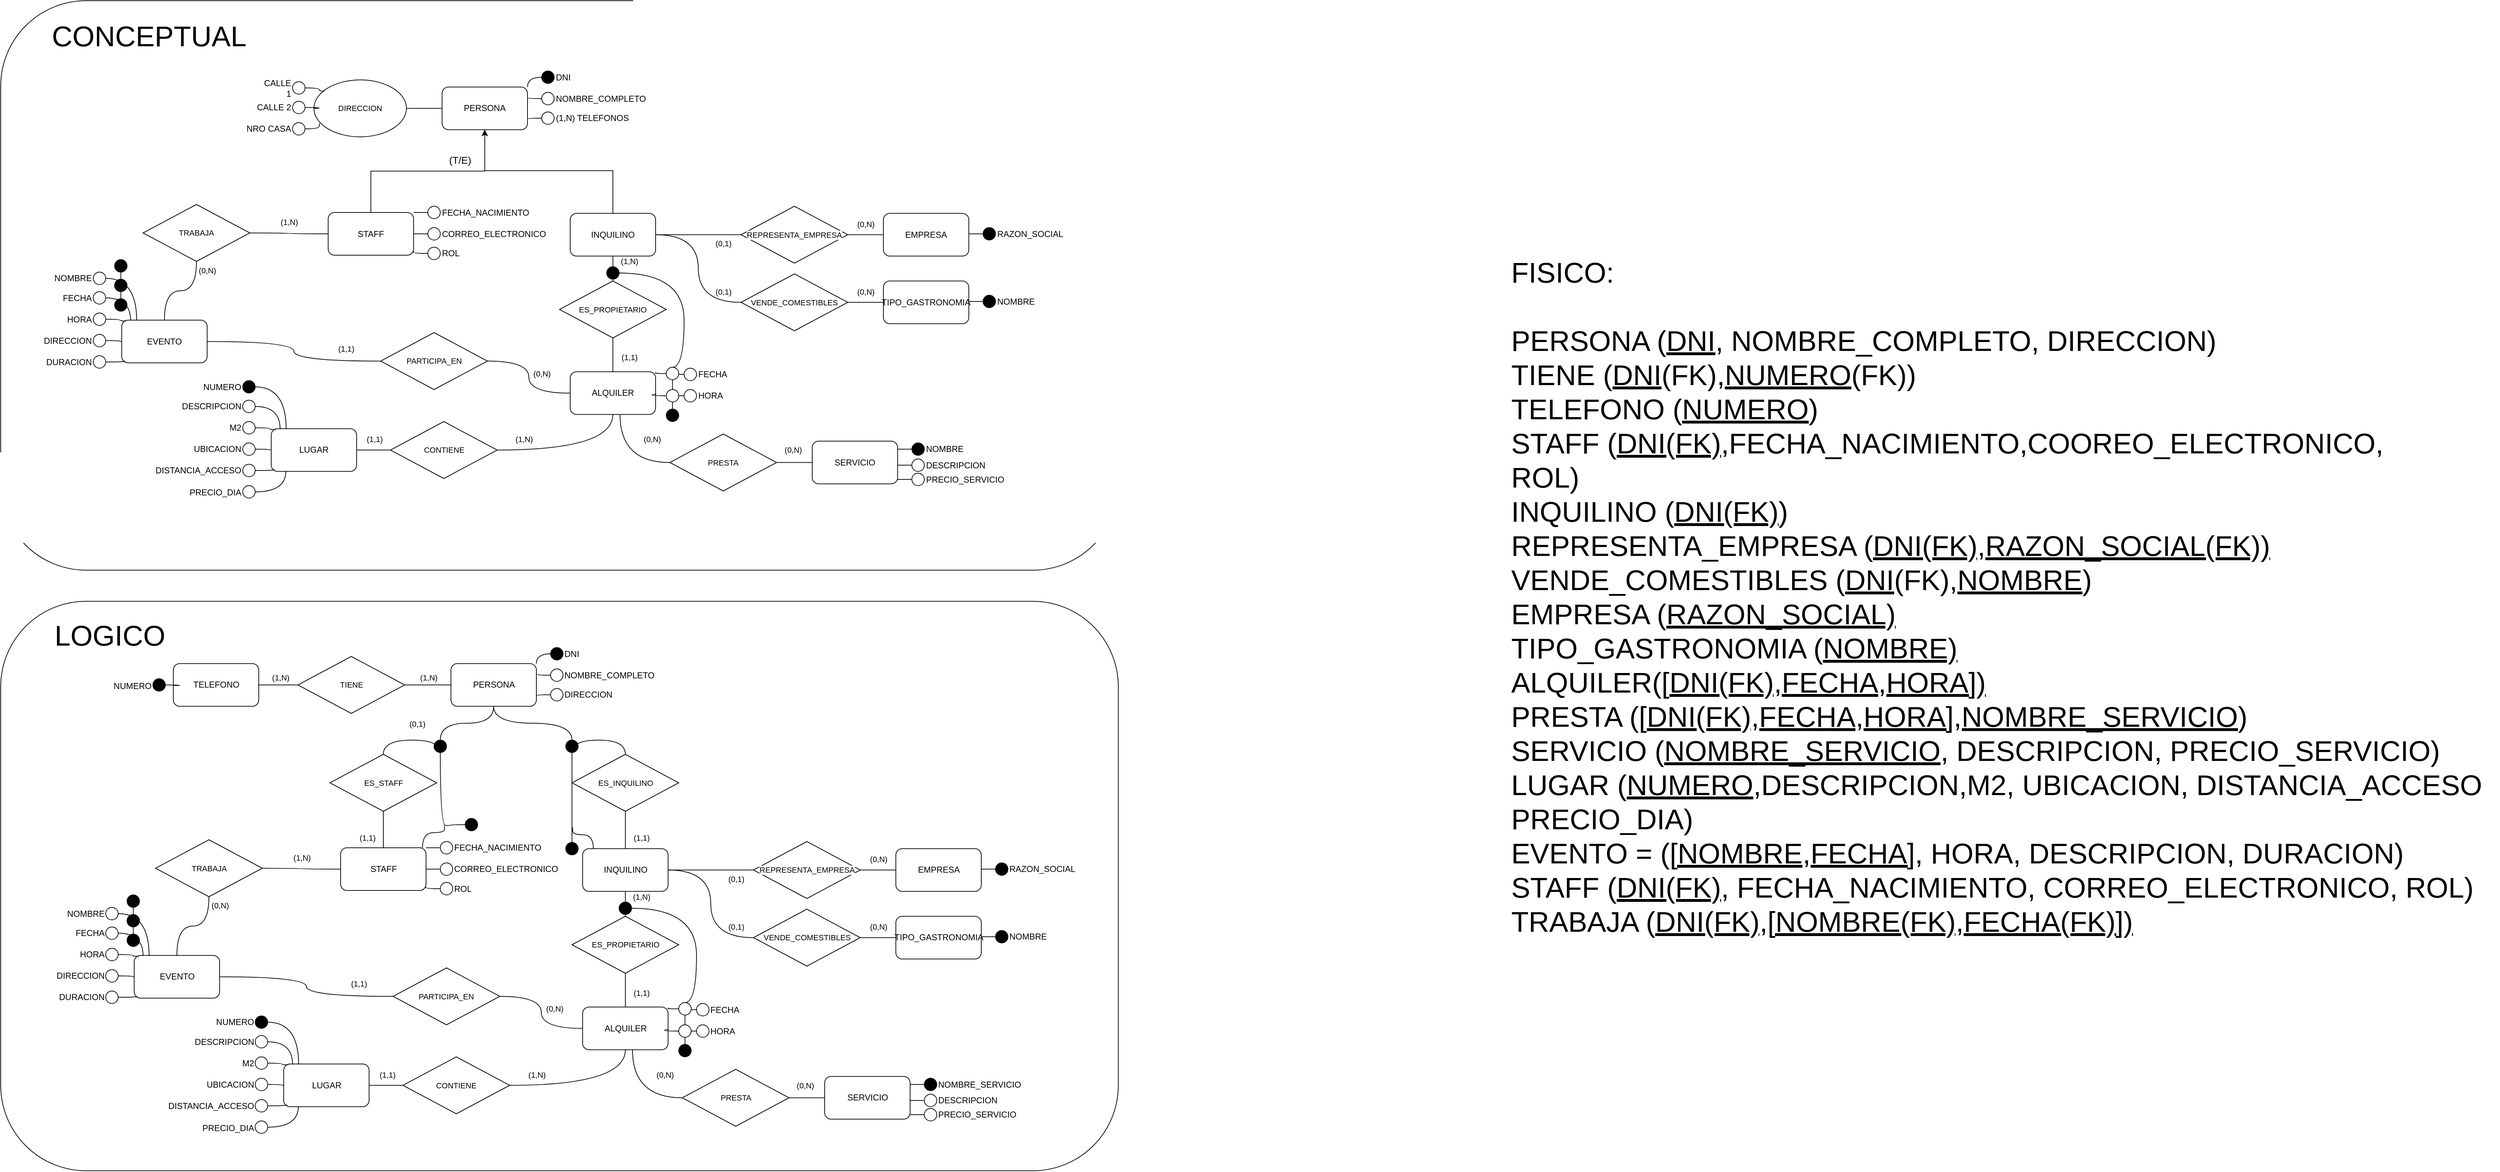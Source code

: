 <mxfile version="24.8.3">
  <diagram name="Page-1" id="fkUrcEgpzgYxFIt1Kh8C">
    <mxGraphModel dx="5736" dy="3092" grid="1" gridSize="10" guides="1" tooltips="1" connect="1" arrows="1" fold="1" page="1" pageScale="1" pageWidth="1400" pageHeight="850" math="0" shadow="0">
      <root>
        <mxCell id="0" />
        <mxCell id="1" parent="0" />
        <mxCell id="QJ0V47G5KzTv9Zsy4d-s-381" value="" style="rounded=1;whiteSpace=wrap;html=1;fontFamily=Helvetica;fontSize=11;fontColor=default;labelBackgroundColor=default;" vertex="1" parent="1">
          <mxGeometry x="10" y="10" width="1570" height="800" as="geometry" />
        </mxCell>
        <mxCell id="QJ0V47G5KzTv9Zsy4d-s-380" value="" style="rounded=1;whiteSpace=wrap;html=1;fontFamily=Helvetica;fontSize=11;fontColor=default;labelBackgroundColor=default;" vertex="1" parent="1">
          <mxGeometry x="10" y="853.75" width="1570" height="800" as="geometry" />
        </mxCell>
        <mxCell id="QJ0V47G5KzTv9Zsy4d-s-145" value="" style="edgeStyle=orthogonalEdgeStyle;shape=connector;curved=1;rounded=0;orthogonalLoop=1;jettySize=auto;html=1;strokeColor=default;align=center;verticalAlign=middle;fontFamily=Helvetica;fontSize=11;fontColor=default;labelBackgroundColor=default;endArrow=none;endFill=0;" edge="1" parent="1" source="QJ0V47G5KzTv9Zsy4d-s-1" target="QJ0V47G5KzTv9Zsy4d-s-144">
          <mxGeometry relative="1" as="geometry" />
        </mxCell>
        <mxCell id="QJ0V47G5KzTv9Zsy4d-s-1" value="LUGAR" style="rounded=1;whiteSpace=wrap;html=1;" vertex="1" parent="1">
          <mxGeometry x="390" y="611.25" width="120" height="60" as="geometry" />
        </mxCell>
        <mxCell id="QJ0V47G5KzTv9Zsy4d-s-2" value="&lt;div&gt;NUMERO&lt;/div&gt;" style="text;html=1;align=right;verticalAlign=middle;whiteSpace=wrap;rounded=0;" vertex="1" parent="1">
          <mxGeometry x="300" y="543.75" width="50" height="17.5" as="geometry" />
        </mxCell>
        <mxCell id="QJ0V47G5KzTv9Zsy4d-s-4" value="" style="ellipse;whiteSpace=wrap;html=1;aspect=fixed;fillColor=#000000;" vertex="1" parent="1">
          <mxGeometry x="350" y="543.75" width="17.5" height="17.5" as="geometry" />
        </mxCell>
        <mxCell id="QJ0V47G5KzTv9Zsy4d-s-5" style="edgeStyle=orthogonalEdgeStyle;rounded=0;orthogonalLoop=1;jettySize=auto;html=1;entryX=0.175;entryY=0.011;entryDx=0;entryDy=0;curved=1;endArrow=none;endFill=0;entryPerimeter=0;" edge="1" parent="1" source="QJ0V47G5KzTv9Zsy4d-s-4" target="QJ0V47G5KzTv9Zsy4d-s-1">
          <mxGeometry relative="1" as="geometry" />
        </mxCell>
        <mxCell id="QJ0V47G5KzTv9Zsy4d-s-6" value="&lt;div&gt;DESCRIPCION&lt;/div&gt;" style="text;html=1;align=right;verticalAlign=middle;whiteSpace=wrap;rounded=0;" vertex="1" parent="1">
          <mxGeometry x="270" y="571.25" width="80" height="17.5" as="geometry" />
        </mxCell>
        <mxCell id="QJ0V47G5KzTv9Zsy4d-s-7" value="" style="ellipse;whiteSpace=wrap;html=1;aspect=fixed;" vertex="1" parent="1">
          <mxGeometry x="350" y="571.25" width="17.5" height="17.5" as="geometry" />
        </mxCell>
        <mxCell id="QJ0V47G5KzTv9Zsy4d-s-9" value="M2" style="text;html=1;align=right;verticalAlign=middle;whiteSpace=wrap;rounded=0;" vertex="1" parent="1">
          <mxGeometry x="320" y="601.25" width="30" height="17.5" as="geometry" />
        </mxCell>
        <mxCell id="QJ0V47G5KzTv9Zsy4d-s-10" value="" style="ellipse;whiteSpace=wrap;html=1;aspect=fixed;" vertex="1" parent="1">
          <mxGeometry x="350" y="601.25" width="17.5" height="17.5" as="geometry" />
        </mxCell>
        <mxCell id="QJ0V47G5KzTv9Zsy4d-s-11" value="UBICACION" style="text;html=1;align=right;verticalAlign=middle;whiteSpace=wrap;rounded=0;" vertex="1" parent="1">
          <mxGeometry x="240" y="631.25" width="110" height="17.5" as="geometry" />
        </mxCell>
        <mxCell id="QJ0V47G5KzTv9Zsy4d-s-25" value="" style="edgeStyle=orthogonalEdgeStyle;shape=connector;curved=1;rounded=0;orthogonalLoop=1;jettySize=auto;html=1;strokeColor=default;align=center;verticalAlign=middle;fontFamily=Helvetica;fontSize=11;fontColor=default;labelBackgroundColor=default;endArrow=none;endFill=0;" edge="1" parent="1" source="QJ0V47G5KzTv9Zsy4d-s-12" target="QJ0V47G5KzTv9Zsy4d-s-1">
          <mxGeometry relative="1" as="geometry" />
        </mxCell>
        <mxCell id="QJ0V47G5KzTv9Zsy4d-s-12" value="" style="ellipse;whiteSpace=wrap;html=1;aspect=fixed;" vertex="1" parent="1">
          <mxGeometry x="350" y="631.25" width="17.5" height="17.5" as="geometry" />
        </mxCell>
        <mxCell id="QJ0V47G5KzTv9Zsy4d-s-13" value="DISTANCIA_ACCESO" style="text;html=1;align=right;verticalAlign=middle;whiteSpace=wrap;rounded=0;" vertex="1" parent="1">
          <mxGeometry x="220" y="661.25" width="130" height="17.5" as="geometry" />
        </mxCell>
        <mxCell id="QJ0V47G5KzTv9Zsy4d-s-14" value="" style="ellipse;whiteSpace=wrap;html=1;aspect=fixed;" vertex="1" parent="1">
          <mxGeometry x="350" y="661.25" width="17.5" height="17.5" as="geometry" />
        </mxCell>
        <mxCell id="QJ0V47G5KzTv9Zsy4d-s-17" value="PRECIO_DIA" style="text;html=1;align=right;verticalAlign=middle;whiteSpace=wrap;rounded=0;" vertex="1" parent="1">
          <mxGeometry x="250" y="693.75" width="100" height="15" as="geometry" />
        </mxCell>
        <mxCell id="QJ0V47G5KzTv9Zsy4d-s-18" value="" style="ellipse;whiteSpace=wrap;html=1;aspect=fixed;" vertex="1" parent="1">
          <mxGeometry x="350" y="691.25" width="17.5" height="17.5" as="geometry" />
        </mxCell>
        <mxCell id="QJ0V47G5KzTv9Zsy4d-s-19" style="edgeStyle=orthogonalEdgeStyle;rounded=0;orthogonalLoop=1;jettySize=auto;html=1;entryX=0.172;entryY=0.992;entryDx=0;entryDy=0;entryPerimeter=0;endArrow=none;endFill=0;curved=1;" edge="1" parent="1" source="QJ0V47G5KzTv9Zsy4d-s-18" target="QJ0V47G5KzTv9Zsy4d-s-1">
          <mxGeometry relative="1" as="geometry" />
        </mxCell>
        <mxCell id="QJ0V47G5KzTv9Zsy4d-s-20" style="edgeStyle=orthogonalEdgeStyle;shape=connector;curved=1;rounded=0;orthogonalLoop=1;jettySize=auto;html=1;entryX=0.04;entryY=0.964;entryDx=0;entryDy=0;entryPerimeter=0;strokeColor=default;align=center;verticalAlign=middle;fontFamily=Helvetica;fontSize=11;fontColor=default;labelBackgroundColor=default;endArrow=none;endFill=0;" edge="1" parent="1" source="QJ0V47G5KzTv9Zsy4d-s-14" target="QJ0V47G5KzTv9Zsy4d-s-1">
          <mxGeometry relative="1" as="geometry" />
        </mxCell>
        <mxCell id="QJ0V47G5KzTv9Zsy4d-s-29" style="edgeStyle=orthogonalEdgeStyle;shape=connector;curved=1;rounded=0;orthogonalLoop=1;jettySize=auto;html=1;entryX=0.104;entryY=0.011;entryDx=0;entryDy=0;entryPerimeter=0;strokeColor=default;align=center;verticalAlign=middle;fontFamily=Helvetica;fontSize=11;fontColor=default;labelBackgroundColor=default;endArrow=none;endFill=0;" edge="1" parent="1" source="QJ0V47G5KzTv9Zsy4d-s-7" target="QJ0V47G5KzTv9Zsy4d-s-1">
          <mxGeometry relative="1" as="geometry" />
        </mxCell>
        <mxCell id="QJ0V47G5KzTv9Zsy4d-s-30" style="edgeStyle=orthogonalEdgeStyle;shape=connector;curved=1;rounded=0;orthogonalLoop=1;jettySize=auto;html=1;entryX=0.055;entryY=0.019;entryDx=0;entryDy=0;entryPerimeter=0;strokeColor=default;align=center;verticalAlign=middle;fontFamily=Helvetica;fontSize=11;fontColor=default;labelBackgroundColor=default;endArrow=none;endFill=0;" edge="1" parent="1" source="QJ0V47G5KzTv9Zsy4d-s-10" target="QJ0V47G5KzTv9Zsy4d-s-1">
          <mxGeometry relative="1" as="geometry" />
        </mxCell>
        <mxCell id="QJ0V47G5KzTv9Zsy4d-s-148" style="edgeStyle=orthogonalEdgeStyle;shape=connector;curved=1;rounded=0;orthogonalLoop=1;jettySize=auto;html=1;entryX=0.5;entryY=1;entryDx=0;entryDy=0;strokeColor=default;align=center;verticalAlign=middle;fontFamily=Helvetica;fontSize=11;fontColor=default;labelBackgroundColor=default;endArrow=none;endFill=0;" edge="1" parent="1" source="QJ0V47G5KzTv9Zsy4d-s-31" target="QJ0V47G5KzTv9Zsy4d-s-125">
          <mxGeometry relative="1" as="geometry">
            <mxPoint x="235" y="392.5" as="targetPoint" />
          </mxGeometry>
        </mxCell>
        <mxCell id="QJ0V47G5KzTv9Zsy4d-s-150" style="edgeStyle=orthogonalEdgeStyle;shape=connector;curved=1;rounded=0;orthogonalLoop=1;jettySize=auto;html=1;entryX=0;entryY=0.5;entryDx=0;entryDy=0;strokeColor=default;align=center;verticalAlign=middle;fontFamily=Helvetica;fontSize=11;fontColor=default;labelBackgroundColor=default;endArrow=none;endFill=0;" edge="1" parent="1" source="QJ0V47G5KzTv9Zsy4d-s-31" target="QJ0V47G5KzTv9Zsy4d-s-147">
          <mxGeometry relative="1" as="geometry" />
        </mxCell>
        <mxCell id="QJ0V47G5KzTv9Zsy4d-s-31" value="EVENTO" style="rounded=1;whiteSpace=wrap;html=1;" vertex="1" parent="1">
          <mxGeometry x="180" y="458.75" width="120" height="60" as="geometry" />
        </mxCell>
        <mxCell id="QJ0V47G5KzTv9Zsy4d-s-32" value="NOMBRE" style="text;html=1;align=right;verticalAlign=middle;whiteSpace=wrap;rounded=0;" vertex="1" parent="1">
          <mxGeometry x="90" y="391.25" width="50" height="17.5" as="geometry" />
        </mxCell>
        <mxCell id="QJ0V47G5KzTv9Zsy4d-s-33" value="" style="ellipse;whiteSpace=wrap;html=1;aspect=fixed;fillColor=#FFFFFF;" vertex="1" parent="1">
          <mxGeometry x="140" y="391.25" width="17.5" height="17.5" as="geometry" />
        </mxCell>
        <mxCell id="QJ0V47G5KzTv9Zsy4d-s-34" style="edgeStyle=orthogonalEdgeStyle;rounded=0;orthogonalLoop=1;jettySize=auto;html=1;entryX=0.175;entryY=0.011;entryDx=0;entryDy=0;curved=1;endArrow=none;endFill=0;entryPerimeter=0;" edge="1" parent="1" source="QJ0V47G5KzTv9Zsy4d-s-33" target="QJ0V47G5KzTv9Zsy4d-s-31">
          <mxGeometry relative="1" as="geometry" />
        </mxCell>
        <mxCell id="QJ0V47G5KzTv9Zsy4d-s-35" value="FECHA" style="text;html=1;align=right;verticalAlign=middle;whiteSpace=wrap;rounded=0;" vertex="1" parent="1">
          <mxGeometry x="60" y="418.75" width="80" height="17.5" as="geometry" />
        </mxCell>
        <mxCell id="QJ0V47G5KzTv9Zsy4d-s-36" value="" style="ellipse;whiteSpace=wrap;html=1;aspect=fixed;" vertex="1" parent="1">
          <mxGeometry x="140" y="418.75" width="17.5" height="17.5" as="geometry" />
        </mxCell>
        <mxCell id="QJ0V47G5KzTv9Zsy4d-s-37" value="HORA" style="text;html=1;align=right;verticalAlign=middle;whiteSpace=wrap;rounded=0;" vertex="1" parent="1">
          <mxGeometry x="110" y="448.75" width="30" height="17.5" as="geometry" />
        </mxCell>
        <mxCell id="QJ0V47G5KzTv9Zsy4d-s-38" value="" style="ellipse;whiteSpace=wrap;html=1;aspect=fixed;" vertex="1" parent="1">
          <mxGeometry x="140" y="448.75" width="17.5" height="17.5" as="geometry" />
        </mxCell>
        <mxCell id="QJ0V47G5KzTv9Zsy4d-s-39" value="DIRECCION" style="text;html=1;align=right;verticalAlign=middle;whiteSpace=wrap;rounded=0;" vertex="1" parent="1">
          <mxGeometry x="30" y="478.75" width="110" height="17.5" as="geometry" />
        </mxCell>
        <mxCell id="QJ0V47G5KzTv9Zsy4d-s-40" value="" style="edgeStyle=orthogonalEdgeStyle;shape=connector;curved=1;rounded=0;orthogonalLoop=1;jettySize=auto;html=1;strokeColor=default;align=center;verticalAlign=middle;fontFamily=Helvetica;fontSize=11;fontColor=default;labelBackgroundColor=default;endArrow=none;endFill=0;" edge="1" parent="1" source="QJ0V47G5KzTv9Zsy4d-s-41" target="QJ0V47G5KzTv9Zsy4d-s-31">
          <mxGeometry relative="1" as="geometry" />
        </mxCell>
        <mxCell id="QJ0V47G5KzTv9Zsy4d-s-41" value="" style="ellipse;whiteSpace=wrap;html=1;aspect=fixed;" vertex="1" parent="1">
          <mxGeometry x="140" y="478.75" width="17.5" height="17.5" as="geometry" />
        </mxCell>
        <mxCell id="QJ0V47G5KzTv9Zsy4d-s-42" value="DURACION" style="text;html=1;align=right;verticalAlign=middle;whiteSpace=wrap;rounded=0;" vertex="1" parent="1">
          <mxGeometry x="10" y="508.75" width="130" height="17.5" as="geometry" />
        </mxCell>
        <mxCell id="QJ0V47G5KzTv9Zsy4d-s-43" value="" style="ellipse;whiteSpace=wrap;html=1;aspect=fixed;" vertex="1" parent="1">
          <mxGeometry x="140" y="508.75" width="17.5" height="17.5" as="geometry" />
        </mxCell>
        <mxCell id="QJ0V47G5KzTv9Zsy4d-s-47" style="edgeStyle=orthogonalEdgeStyle;shape=connector;curved=1;rounded=0;orthogonalLoop=1;jettySize=auto;html=1;entryX=0.04;entryY=0.964;entryDx=0;entryDy=0;entryPerimeter=0;strokeColor=default;align=center;verticalAlign=middle;fontFamily=Helvetica;fontSize=11;fontColor=default;labelBackgroundColor=default;endArrow=none;endFill=0;" edge="1" parent="1" source="QJ0V47G5KzTv9Zsy4d-s-43" target="QJ0V47G5KzTv9Zsy4d-s-31">
          <mxGeometry relative="1" as="geometry" />
        </mxCell>
        <mxCell id="QJ0V47G5KzTv9Zsy4d-s-48" style="edgeStyle=orthogonalEdgeStyle;shape=connector;curved=1;rounded=0;orthogonalLoop=1;jettySize=auto;html=1;entryX=0.104;entryY=0.011;entryDx=0;entryDy=0;entryPerimeter=0;strokeColor=default;align=center;verticalAlign=middle;fontFamily=Helvetica;fontSize=11;fontColor=default;labelBackgroundColor=default;endArrow=none;endFill=0;" edge="1" parent="1" source="QJ0V47G5KzTv9Zsy4d-s-36" target="QJ0V47G5KzTv9Zsy4d-s-31">
          <mxGeometry relative="1" as="geometry" />
        </mxCell>
        <mxCell id="QJ0V47G5KzTv9Zsy4d-s-49" style="edgeStyle=orthogonalEdgeStyle;shape=connector;curved=1;rounded=0;orthogonalLoop=1;jettySize=auto;html=1;entryX=0.055;entryY=0.019;entryDx=0;entryDy=0;entryPerimeter=0;strokeColor=default;align=center;verticalAlign=middle;fontFamily=Helvetica;fontSize=11;fontColor=default;labelBackgroundColor=default;endArrow=none;endFill=0;" edge="1" parent="1" source="QJ0V47G5KzTv9Zsy4d-s-38" target="QJ0V47G5KzTv9Zsy4d-s-31">
          <mxGeometry relative="1" as="geometry" />
        </mxCell>
        <mxCell id="QJ0V47G5KzTv9Zsy4d-s-56" style="edgeStyle=orthogonalEdgeStyle;shape=connector;curved=1;rounded=0;orthogonalLoop=1;jettySize=auto;html=1;entryX=0.5;entryY=1;entryDx=0;entryDy=0;strokeColor=default;align=center;verticalAlign=middle;fontFamily=Helvetica;fontSize=11;fontColor=default;labelBackgroundColor=default;endArrow=none;endFill=0;" edge="1" parent="1" source="QJ0V47G5KzTv9Zsy4d-s-52" target="QJ0V47G5KzTv9Zsy4d-s-54">
          <mxGeometry relative="1" as="geometry" />
        </mxCell>
        <mxCell id="QJ0V47G5KzTv9Zsy4d-s-52" value="" style="ellipse;whiteSpace=wrap;html=1;aspect=fixed;fillColor=#000000;" vertex="1" parent="1">
          <mxGeometry x="170" y="428.75" width="17.5" height="17.5" as="geometry" />
        </mxCell>
        <mxCell id="QJ0V47G5KzTv9Zsy4d-s-57" style="edgeStyle=orthogonalEdgeStyle;shape=connector;curved=1;rounded=0;orthogonalLoop=1;jettySize=auto;html=1;entryX=0.5;entryY=1;entryDx=0;entryDy=0;strokeColor=default;align=center;verticalAlign=middle;fontFamily=Helvetica;fontSize=11;fontColor=default;labelBackgroundColor=default;endArrow=none;endFill=0;" edge="1" parent="1" source="QJ0V47G5KzTv9Zsy4d-s-54" target="QJ0V47G5KzTv9Zsy4d-s-55">
          <mxGeometry relative="1" as="geometry" />
        </mxCell>
        <mxCell id="QJ0V47G5KzTv9Zsy4d-s-54" value="" style="ellipse;whiteSpace=wrap;html=1;aspect=fixed;fillColor=#050505;" vertex="1" parent="1">
          <mxGeometry x="170" y="401.25" width="17.5" height="17.5" as="geometry" />
        </mxCell>
        <mxCell id="QJ0V47G5KzTv9Zsy4d-s-55" value="" style="ellipse;whiteSpace=wrap;html=1;aspect=fixed;fillColor=#050505;" vertex="1" parent="1">
          <mxGeometry x="170" y="373.75" width="17.5" height="17.5" as="geometry" />
        </mxCell>
        <mxCell id="QJ0V47G5KzTv9Zsy4d-s-58" value="PERSONA" style="rounded=1;whiteSpace=wrap;html=1;" vertex="1" parent="1">
          <mxGeometry x="630" y="131.25" width="120" height="60" as="geometry" />
        </mxCell>
        <mxCell id="QJ0V47G5KzTv9Zsy4d-s-67" style="edgeStyle=orthogonalEdgeStyle;shape=connector;curved=1;rounded=0;orthogonalLoop=1;jettySize=auto;html=1;entryX=1;entryY=0;entryDx=0;entryDy=0;strokeColor=default;align=center;verticalAlign=middle;fontFamily=Helvetica;fontSize=11;fontColor=default;labelBackgroundColor=default;endArrow=none;endFill=0;" edge="1" parent="1" source="QJ0V47G5KzTv9Zsy4d-s-59" target="QJ0V47G5KzTv9Zsy4d-s-58">
          <mxGeometry relative="1" as="geometry" />
        </mxCell>
        <mxCell id="QJ0V47G5KzTv9Zsy4d-s-59" value="" style="ellipse;whiteSpace=wrap;html=1;aspect=fixed;fillColor=#000000;" vertex="1" parent="1">
          <mxGeometry x="770" y="108.75" width="17.5" height="17.5" as="geometry" />
        </mxCell>
        <mxCell id="QJ0V47G5KzTv9Zsy4d-s-60" value="&lt;div&gt;DNI&lt;/div&gt;" style="text;html=1;align=left;verticalAlign=middle;whiteSpace=wrap;rounded=0;" vertex="1" parent="1">
          <mxGeometry x="787.5" y="108.75" width="130" height="17.5" as="geometry" />
        </mxCell>
        <mxCell id="QJ0V47G5KzTv9Zsy4d-s-68" value="" style="edgeStyle=orthogonalEdgeStyle;shape=connector;curved=1;rounded=0;orthogonalLoop=1;jettySize=auto;html=1;strokeColor=default;align=center;verticalAlign=middle;fontFamily=Helvetica;fontSize=11;fontColor=default;labelBackgroundColor=default;endArrow=none;endFill=0;entryX=1;entryY=0.25;entryDx=0;entryDy=0;" edge="1" parent="1" source="QJ0V47G5KzTv9Zsy4d-s-61" target="QJ0V47G5KzTv9Zsy4d-s-58">
          <mxGeometry relative="1" as="geometry" />
        </mxCell>
        <mxCell id="QJ0V47G5KzTv9Zsy4d-s-61" value="" style="ellipse;whiteSpace=wrap;html=1;aspect=fixed;" vertex="1" parent="1">
          <mxGeometry x="770" y="138.75" width="17.5" height="17.5" as="geometry" />
        </mxCell>
        <mxCell id="QJ0V47G5KzTv9Zsy4d-s-62" value="&lt;div&gt;NOMBRE_COMPLETO&lt;/div&gt;" style="text;html=1;align=left;verticalAlign=middle;whiteSpace=wrap;rounded=0;" vertex="1" parent="1">
          <mxGeometry x="787.5" y="138.75" width="130" height="17.5" as="geometry" />
        </mxCell>
        <mxCell id="QJ0V47G5KzTv9Zsy4d-s-69" value="" style="edgeStyle=orthogonalEdgeStyle;shape=connector;curved=1;rounded=0;orthogonalLoop=1;jettySize=auto;html=1;strokeColor=default;align=center;verticalAlign=middle;fontFamily=Helvetica;fontSize=11;fontColor=default;labelBackgroundColor=default;endArrow=none;endFill=0;entryX=1;entryY=0.75;entryDx=0;entryDy=0;" edge="1" parent="1" source="QJ0V47G5KzTv9Zsy4d-s-63" target="QJ0V47G5KzTv9Zsy4d-s-58">
          <mxGeometry relative="1" as="geometry" />
        </mxCell>
        <mxCell id="QJ0V47G5KzTv9Zsy4d-s-63" value="" style="ellipse;whiteSpace=wrap;html=1;aspect=fixed;" vertex="1" parent="1">
          <mxGeometry x="770" y="166.25" width="17.5" height="17.5" as="geometry" />
        </mxCell>
        <mxCell id="QJ0V47G5KzTv9Zsy4d-s-64" value="&lt;div&gt;(1,N) TELEFONOS&lt;/div&gt;" style="text;html=1;align=left;verticalAlign=middle;whiteSpace=wrap;rounded=0;" vertex="1" parent="1">
          <mxGeometry x="787.5" y="166.25" width="130" height="17.5" as="geometry" />
        </mxCell>
        <mxCell id="QJ0V47G5KzTv9Zsy4d-s-87" style="edgeStyle=orthogonalEdgeStyle;shape=connector;rounded=0;orthogonalLoop=1;jettySize=auto;html=1;entryX=0.5;entryY=1;entryDx=0;entryDy=0;strokeColor=default;align=center;verticalAlign=middle;fontFamily=Helvetica;fontSize=11;fontColor=default;labelBackgroundColor=default;endArrow=classic;endFill=1;exitX=0.5;exitY=0;exitDx=0;exitDy=0;" edge="1" parent="1" source="QJ0V47G5KzTv9Zsy4d-s-72" target="QJ0V47G5KzTv9Zsy4d-s-58">
          <mxGeometry relative="1" as="geometry" />
        </mxCell>
        <mxCell id="QJ0V47G5KzTv9Zsy4d-s-72" value="STAFF" style="rounded=1;whiteSpace=wrap;html=1;" vertex="1" parent="1">
          <mxGeometry x="470" y="307.5" width="120" height="60" as="geometry" />
        </mxCell>
        <mxCell id="QJ0V47G5KzTv9Zsy4d-s-88" style="edgeStyle=orthogonalEdgeStyle;shape=connector;curved=1;rounded=0;orthogonalLoop=1;jettySize=auto;html=1;entryX=1;entryY=0;entryDx=0;entryDy=0;strokeColor=default;align=center;verticalAlign=middle;fontFamily=Helvetica;fontSize=11;fontColor=default;labelBackgroundColor=default;endArrow=none;endFill=0;" edge="1" parent="1" source="QJ0V47G5KzTv9Zsy4d-s-79" target="QJ0V47G5KzTv9Zsy4d-s-72">
          <mxGeometry relative="1" as="geometry" />
        </mxCell>
        <mxCell id="QJ0V47G5KzTv9Zsy4d-s-79" value="" style="ellipse;whiteSpace=wrap;html=1;aspect=fixed;fillColor=#ffffff;" vertex="1" parent="1">
          <mxGeometry x="610" y="298.75" width="17.5" height="17.5" as="geometry" />
        </mxCell>
        <mxCell id="QJ0V47G5KzTv9Zsy4d-s-80" value="FECHA_NACIMIENTO" style="text;html=1;align=left;verticalAlign=middle;whiteSpace=wrap;rounded=0;" vertex="1" parent="1">
          <mxGeometry x="627.5" y="298.75" width="130" height="17.5" as="geometry" />
        </mxCell>
        <mxCell id="QJ0V47G5KzTv9Zsy4d-s-89" style="edgeStyle=orthogonalEdgeStyle;shape=connector;curved=1;rounded=0;orthogonalLoop=1;jettySize=auto;html=1;entryX=1;entryY=0.5;entryDx=0;entryDy=0;strokeColor=default;align=center;verticalAlign=middle;fontFamily=Helvetica;fontSize=11;fontColor=default;labelBackgroundColor=default;endArrow=none;endFill=0;" edge="1" parent="1" source="QJ0V47G5KzTv9Zsy4d-s-81" target="QJ0V47G5KzTv9Zsy4d-s-72">
          <mxGeometry relative="1" as="geometry" />
        </mxCell>
        <mxCell id="QJ0V47G5KzTv9Zsy4d-s-81" value="" style="ellipse;whiteSpace=wrap;html=1;aspect=fixed;" vertex="1" parent="1">
          <mxGeometry x="610" y="328.75" width="17.5" height="17.5" as="geometry" />
        </mxCell>
        <mxCell id="QJ0V47G5KzTv9Zsy4d-s-82" value="CORREO_ELECTRONICO" style="text;html=1;align=left;verticalAlign=middle;whiteSpace=wrap;rounded=0;" vertex="1" parent="1">
          <mxGeometry x="627.5" y="328.75" width="130" height="17.5" as="geometry" />
        </mxCell>
        <mxCell id="QJ0V47G5KzTv9Zsy4d-s-83" value="" style="ellipse;whiteSpace=wrap;html=1;aspect=fixed;" vertex="1" parent="1">
          <mxGeometry x="610" y="356.25" width="17.5" height="17.5" as="geometry" />
        </mxCell>
        <mxCell id="QJ0V47G5KzTv9Zsy4d-s-84" value="ROL" style="text;html=1;align=left;verticalAlign=middle;whiteSpace=wrap;rounded=0;" vertex="1" parent="1">
          <mxGeometry x="627.5" y="356.25" width="130" height="17.5" as="geometry" />
        </mxCell>
        <mxCell id="QJ0V47G5KzTv9Zsy4d-s-90" style="edgeStyle=orthogonalEdgeStyle;shape=connector;curved=1;rounded=0;orthogonalLoop=1;jettySize=auto;html=1;entryX=0.99;entryY=0.907;entryDx=0;entryDy=0;entryPerimeter=0;strokeColor=default;align=center;verticalAlign=middle;fontFamily=Helvetica;fontSize=11;fontColor=default;labelBackgroundColor=default;endArrow=none;endFill=0;" edge="1" parent="1" source="QJ0V47G5KzTv9Zsy4d-s-83" target="QJ0V47G5KzTv9Zsy4d-s-72">
          <mxGeometry relative="1" as="geometry" />
        </mxCell>
        <mxCell id="QJ0V47G5KzTv9Zsy4d-s-91" value="(T/E)" style="text;html=1;align=center;verticalAlign=middle;resizable=0;points=[];autosize=1;strokeColor=none;fillColor=none;fontFamily=Helvetica;fontSize=14;fontColor=default;labelBackgroundColor=default;" vertex="1" parent="1">
          <mxGeometry x="630" y="218.75" width="50" height="30" as="geometry" />
        </mxCell>
        <mxCell id="QJ0V47G5KzTv9Zsy4d-s-103" style="edgeStyle=orthogonalEdgeStyle;shape=connector;curved=1;rounded=0;orthogonalLoop=1;jettySize=auto;html=1;entryX=0;entryY=0.5;entryDx=0;entryDy=0;strokeColor=default;align=center;verticalAlign=middle;fontFamily=Helvetica;fontSize=11;fontColor=default;labelBackgroundColor=default;endArrow=none;endFill=0;" edge="1" parent="1" source="QJ0V47G5KzTv9Zsy4d-s-92" target="QJ0V47G5KzTv9Zsy4d-s-102">
          <mxGeometry relative="1" as="geometry" />
        </mxCell>
        <mxCell id="QJ0V47G5KzTv9Zsy4d-s-119" style="edgeStyle=orthogonalEdgeStyle;shape=connector;curved=1;rounded=0;orthogonalLoop=1;jettySize=auto;html=1;entryX=0;entryY=0.5;entryDx=0;entryDy=0;strokeColor=default;align=center;verticalAlign=middle;fontFamily=Helvetica;fontSize=11;fontColor=default;labelBackgroundColor=default;endArrow=none;endFill=0;" edge="1" parent="1" source="QJ0V47G5KzTv9Zsy4d-s-92" target="QJ0V47G5KzTv9Zsy4d-s-114">
          <mxGeometry relative="1" as="geometry" />
        </mxCell>
        <mxCell id="QJ0V47G5KzTv9Zsy4d-s-124" style="edgeStyle=orthogonalEdgeStyle;shape=connector;rounded=0;orthogonalLoop=1;jettySize=auto;html=1;entryX=0.5;entryY=1;entryDx=0;entryDy=0;strokeColor=default;align=center;verticalAlign=middle;fontFamily=Helvetica;fontSize=11;fontColor=default;labelBackgroundColor=default;endArrow=classic;endFill=1;" edge="1" parent="1" source="QJ0V47G5KzTv9Zsy4d-s-92" target="QJ0V47G5KzTv9Zsy4d-s-58">
          <mxGeometry relative="1" as="geometry">
            <Array as="points">
              <mxPoint x="870" y="248.75" />
              <mxPoint x="690" y="248.75" />
            </Array>
          </mxGeometry>
        </mxCell>
        <mxCell id="QJ0V47G5KzTv9Zsy4d-s-142" value="" style="edgeStyle=orthogonalEdgeStyle;shape=connector;curved=1;rounded=0;orthogonalLoop=1;jettySize=auto;html=1;strokeColor=default;align=center;verticalAlign=middle;fontFamily=Helvetica;fontSize=11;fontColor=default;labelBackgroundColor=default;endArrow=none;endFill=0;" edge="1" parent="1" source="QJ0V47G5KzTv9Zsy4d-s-92" target="QJ0V47G5KzTv9Zsy4d-s-140">
          <mxGeometry relative="1" as="geometry" />
        </mxCell>
        <mxCell id="QJ0V47G5KzTv9Zsy4d-s-92" value="INQUILINO" style="rounded=1;whiteSpace=wrap;html=1;" vertex="1" parent="1">
          <mxGeometry x="810" y="308.75" width="120" height="60" as="geometry" />
        </mxCell>
        <mxCell id="QJ0V47G5KzTv9Zsy4d-s-105" value="" style="edgeStyle=orthogonalEdgeStyle;shape=connector;curved=1;rounded=0;orthogonalLoop=1;jettySize=auto;html=1;strokeColor=default;align=center;verticalAlign=middle;fontFamily=Helvetica;fontSize=11;fontColor=default;labelBackgroundColor=default;endArrow=none;endFill=0;" edge="1" parent="1" source="QJ0V47G5KzTv9Zsy4d-s-102" target="QJ0V47G5KzTv9Zsy4d-s-104">
          <mxGeometry relative="1" as="geometry" />
        </mxCell>
        <mxCell id="QJ0V47G5KzTv9Zsy4d-s-102" value="REPRESENTA_EMPRESA" style="rhombus;whiteSpace=wrap;html=1;fontFamily=Helvetica;fontSize=11;fontColor=default;labelBackgroundColor=default;" vertex="1" parent="1">
          <mxGeometry x="1050" y="298.75" width="150" height="80" as="geometry" />
        </mxCell>
        <mxCell id="QJ0V47G5KzTv9Zsy4d-s-104" value="EMPRESA" style="rounded=1;whiteSpace=wrap;html=1;" vertex="1" parent="1">
          <mxGeometry x="1250" y="308.75" width="120" height="60" as="geometry" />
        </mxCell>
        <mxCell id="QJ0V47G5KzTv9Zsy4d-s-106" style="edgeStyle=orthogonalEdgeStyle;shape=connector;curved=1;rounded=0;orthogonalLoop=1;jettySize=auto;html=1;entryX=1;entryY=0;entryDx=0;entryDy=0;strokeColor=default;align=center;verticalAlign=middle;fontFamily=Helvetica;fontSize=11;fontColor=default;labelBackgroundColor=default;endArrow=none;endFill=0;" edge="1" parent="1" source="QJ0V47G5KzTv9Zsy4d-s-107">
          <mxGeometry relative="1" as="geometry">
            <mxPoint x="1370" y="337.5" as="targetPoint" />
          </mxGeometry>
        </mxCell>
        <mxCell id="QJ0V47G5KzTv9Zsy4d-s-107" value="" style="ellipse;whiteSpace=wrap;html=1;aspect=fixed;fillColor=#000000;" vertex="1" parent="1">
          <mxGeometry x="1390" y="328.75" width="17.5" height="17.5" as="geometry" />
        </mxCell>
        <mxCell id="QJ0V47G5KzTv9Zsy4d-s-108" value="RAZON_SOCIAL" style="text;html=1;align=left;verticalAlign=middle;whiteSpace=wrap;rounded=0;" vertex="1" parent="1">
          <mxGeometry x="1407.5" y="328.75" width="130" height="17.5" as="geometry" />
        </mxCell>
        <mxCell id="QJ0V47G5KzTv9Zsy4d-s-113" value="" style="edgeStyle=orthogonalEdgeStyle;shape=connector;curved=1;rounded=0;orthogonalLoop=1;jettySize=auto;html=1;strokeColor=default;align=center;verticalAlign=middle;fontFamily=Helvetica;fontSize=11;fontColor=default;labelBackgroundColor=default;endArrow=none;endFill=0;" edge="1" parent="1" source="QJ0V47G5KzTv9Zsy4d-s-114" target="QJ0V47G5KzTv9Zsy4d-s-115">
          <mxGeometry relative="1" as="geometry" />
        </mxCell>
        <mxCell id="QJ0V47G5KzTv9Zsy4d-s-114" value="VENDE_COMESTIBLES" style="rhombus;whiteSpace=wrap;html=1;fontFamily=Helvetica;fontSize=11;fontColor=default;labelBackgroundColor=default;" vertex="1" parent="1">
          <mxGeometry x="1050" y="393.75" width="150" height="80" as="geometry" />
        </mxCell>
        <mxCell id="QJ0V47G5KzTv9Zsy4d-s-115" value="TIPO_GASTRONOMIA" style="rounded=1;whiteSpace=wrap;html=1;" vertex="1" parent="1">
          <mxGeometry x="1250" y="403.75" width="120" height="60" as="geometry" />
        </mxCell>
        <mxCell id="QJ0V47G5KzTv9Zsy4d-s-116" style="edgeStyle=orthogonalEdgeStyle;shape=connector;curved=1;rounded=0;orthogonalLoop=1;jettySize=auto;html=1;entryX=1;entryY=0;entryDx=0;entryDy=0;strokeColor=default;align=center;verticalAlign=middle;fontFamily=Helvetica;fontSize=11;fontColor=default;labelBackgroundColor=default;endArrow=none;endFill=0;" edge="1" parent="1" source="QJ0V47G5KzTv9Zsy4d-s-117">
          <mxGeometry relative="1" as="geometry">
            <mxPoint x="1370" y="432.5" as="targetPoint" />
          </mxGeometry>
        </mxCell>
        <mxCell id="QJ0V47G5KzTv9Zsy4d-s-117" value="" style="ellipse;whiteSpace=wrap;html=1;aspect=fixed;fillColor=#000000;" vertex="1" parent="1">
          <mxGeometry x="1390" y="423.75" width="17.5" height="17.5" as="geometry" />
        </mxCell>
        <mxCell id="QJ0V47G5KzTv9Zsy4d-s-118" value="NOMBRE" style="text;html=1;align=left;verticalAlign=middle;whiteSpace=wrap;rounded=0;" vertex="1" parent="1">
          <mxGeometry x="1407.5" y="423.75" width="130" height="17.5" as="geometry" />
        </mxCell>
        <mxCell id="QJ0V47G5KzTv9Zsy4d-s-120" value="(0,1)" style="text;html=1;align=center;verticalAlign=middle;resizable=0;points=[];autosize=1;strokeColor=none;fillColor=none;fontFamily=Helvetica;fontSize=11;fontColor=default;labelBackgroundColor=default;" vertex="1" parent="1">
          <mxGeometry x="1000" y="403.75" width="50" height="30" as="geometry" />
        </mxCell>
        <mxCell id="QJ0V47G5KzTv9Zsy4d-s-121" value="(0,1)" style="text;html=1;align=center;verticalAlign=middle;resizable=0;points=[];autosize=1;strokeColor=none;fillColor=none;fontFamily=Helvetica;fontSize=11;fontColor=default;labelBackgroundColor=default;" vertex="1" parent="1">
          <mxGeometry x="1000" y="336.25" width="50" height="30" as="geometry" />
        </mxCell>
        <mxCell id="QJ0V47G5KzTv9Zsy4d-s-122" value="(0,N)" style="text;html=1;align=center;verticalAlign=middle;resizable=0;points=[];autosize=1;strokeColor=none;fillColor=none;fontFamily=Helvetica;fontSize=11;fontColor=default;labelBackgroundColor=default;" vertex="1" parent="1">
          <mxGeometry x="1200" y="308.75" width="50" height="30" as="geometry" />
        </mxCell>
        <mxCell id="QJ0V47G5KzTv9Zsy4d-s-123" value="(0,N)" style="text;html=1;align=center;verticalAlign=middle;resizable=0;points=[];autosize=1;strokeColor=none;fillColor=none;fontFamily=Helvetica;fontSize=11;fontColor=default;labelBackgroundColor=default;" vertex="1" parent="1">
          <mxGeometry x="1200" y="403.75" width="50" height="30" as="geometry" />
        </mxCell>
        <mxCell id="QJ0V47G5KzTv9Zsy4d-s-127" style="edgeStyle=orthogonalEdgeStyle;shape=connector;curved=1;rounded=0;orthogonalLoop=1;jettySize=auto;html=1;entryX=0;entryY=0.5;entryDx=0;entryDy=0;strokeColor=default;align=center;verticalAlign=middle;fontFamily=Helvetica;fontSize=11;fontColor=default;labelBackgroundColor=default;endArrow=none;endFill=0;" edge="1" parent="1" source="QJ0V47G5KzTv9Zsy4d-s-125" target="QJ0V47G5KzTv9Zsy4d-s-72">
          <mxGeometry relative="1" as="geometry" />
        </mxCell>
        <mxCell id="QJ0V47G5KzTv9Zsy4d-s-125" value="TRABAJA" style="rhombus;whiteSpace=wrap;html=1;fontFamily=Helvetica;fontSize=11;fontColor=default;labelBackgroundColor=default;" vertex="1" parent="1">
          <mxGeometry x="210" y="296.25" width="150" height="80" as="geometry" />
        </mxCell>
        <mxCell id="QJ0V47G5KzTv9Zsy4d-s-128" value="(1,N)" style="text;html=1;align=center;verticalAlign=middle;resizable=0;points=[];autosize=1;strokeColor=none;fillColor=none;fontFamily=Helvetica;fontSize=11;fontColor=default;labelBackgroundColor=default;" vertex="1" parent="1">
          <mxGeometry x="390" y="306.25" width="50" height="30" as="geometry" />
        </mxCell>
        <mxCell id="QJ0V47G5KzTv9Zsy4d-s-160" style="edgeStyle=orthogonalEdgeStyle;shape=connector;curved=1;rounded=0;orthogonalLoop=1;jettySize=auto;html=1;entryX=0;entryY=0.5;entryDx=0;entryDy=0;strokeColor=default;align=center;verticalAlign=middle;fontFamily=Helvetica;fontSize=11;fontColor=default;labelBackgroundColor=default;endArrow=none;endFill=0;" edge="1" parent="1" source="QJ0V47G5KzTv9Zsy4d-s-130" target="QJ0V47G5KzTv9Zsy4d-s-156">
          <mxGeometry relative="1" as="geometry">
            <Array as="points">
              <mxPoint x="880" y="658.75" />
            </Array>
          </mxGeometry>
        </mxCell>
        <mxCell id="QJ0V47G5KzTv9Zsy4d-s-130" value="ALQUILER" style="rounded=1;whiteSpace=wrap;html=1;" vertex="1" parent="1">
          <mxGeometry x="810" y="531.25" width="120" height="60" as="geometry" />
        </mxCell>
        <mxCell id="QJ0V47G5KzTv9Zsy4d-s-131" style="edgeStyle=orthogonalEdgeStyle;shape=connector;curved=1;rounded=0;orthogonalLoop=1;jettySize=auto;html=1;entryX=1;entryY=0;entryDx=0;entryDy=0;strokeColor=default;align=center;verticalAlign=middle;fontFamily=Helvetica;fontSize=11;fontColor=default;labelBackgroundColor=default;endArrow=none;endFill=0;" edge="1" parent="1" source="QJ0V47G5KzTv9Zsy4d-s-170">
          <mxGeometry relative="1" as="geometry">
            <mxPoint x="931" y="532.75" as="targetPoint" />
          </mxGeometry>
        </mxCell>
        <mxCell id="QJ0V47G5KzTv9Zsy4d-s-132" value="" style="ellipse;whiteSpace=wrap;html=1;aspect=fixed;fillColor=#ffffff;" vertex="1" parent="1">
          <mxGeometry x="970" y="526.25" width="17.5" height="17.5" as="geometry" />
        </mxCell>
        <mxCell id="QJ0V47G5KzTv9Zsy4d-s-133" value="FECHA" style="text;html=1;align=left;verticalAlign=middle;whiteSpace=wrap;rounded=0;" vertex="1" parent="1">
          <mxGeometry x="987.5" y="526.25" width="130" height="17.5" as="geometry" />
        </mxCell>
        <mxCell id="QJ0V47G5KzTv9Zsy4d-s-134" style="edgeStyle=orthogonalEdgeStyle;shape=connector;curved=1;rounded=0;orthogonalLoop=1;jettySize=auto;html=1;entryX=1;entryY=0.5;entryDx=0;entryDy=0;strokeColor=default;align=center;verticalAlign=middle;fontFamily=Helvetica;fontSize=11;fontColor=default;labelBackgroundColor=default;endArrow=none;endFill=0;" edge="1" parent="1" source="QJ0V47G5KzTv9Zsy4d-s-172">
          <mxGeometry relative="1" as="geometry">
            <mxPoint x="931" y="562.75" as="targetPoint" />
          </mxGeometry>
        </mxCell>
        <mxCell id="QJ0V47G5KzTv9Zsy4d-s-135" value="" style="ellipse;whiteSpace=wrap;html=1;aspect=fixed;" vertex="1" parent="1">
          <mxGeometry x="970" y="556.25" width="17.5" height="17.5" as="geometry" />
        </mxCell>
        <mxCell id="QJ0V47G5KzTv9Zsy4d-s-136" value="HORA" style="text;html=1;align=left;verticalAlign=middle;whiteSpace=wrap;rounded=0;" vertex="1" parent="1">
          <mxGeometry x="987.5" y="556.25" width="130" height="17.5" as="geometry" />
        </mxCell>
        <mxCell id="QJ0V47G5KzTv9Zsy4d-s-143" value="" style="edgeStyle=orthogonalEdgeStyle;shape=connector;curved=1;rounded=0;orthogonalLoop=1;jettySize=auto;html=1;strokeColor=default;align=center;verticalAlign=middle;fontFamily=Helvetica;fontSize=11;fontColor=default;labelBackgroundColor=default;endArrow=none;endFill=0;" edge="1" parent="1" source="QJ0V47G5KzTv9Zsy4d-s-140" target="QJ0V47G5KzTv9Zsy4d-s-130">
          <mxGeometry relative="1" as="geometry" />
        </mxCell>
        <mxCell id="QJ0V47G5KzTv9Zsy4d-s-140" value="ES_PROPIETARIO" style="rhombus;whiteSpace=wrap;html=1;fontFamily=Helvetica;fontSize=11;fontColor=default;labelBackgroundColor=default;" vertex="1" parent="1">
          <mxGeometry x="795" y="403.75" width="150" height="80" as="geometry" />
        </mxCell>
        <mxCell id="QJ0V47G5KzTv9Zsy4d-s-146" value="" style="edgeStyle=orthogonalEdgeStyle;shape=connector;curved=1;rounded=0;orthogonalLoop=1;jettySize=auto;html=1;strokeColor=default;align=center;verticalAlign=middle;fontFamily=Helvetica;fontSize=11;fontColor=default;labelBackgroundColor=default;endArrow=none;endFill=0;" edge="1" parent="1" source="QJ0V47G5KzTv9Zsy4d-s-144" target="QJ0V47G5KzTv9Zsy4d-s-130">
          <mxGeometry relative="1" as="geometry" />
        </mxCell>
        <mxCell id="QJ0V47G5KzTv9Zsy4d-s-144" value="CONTIENE" style="rhombus;whiteSpace=wrap;html=1;fontFamily=Helvetica;fontSize=11;fontColor=default;labelBackgroundColor=default;" vertex="1" parent="1">
          <mxGeometry x="557.5" y="601.25" width="150" height="80" as="geometry" />
        </mxCell>
        <mxCell id="QJ0V47G5KzTv9Zsy4d-s-151" style="edgeStyle=orthogonalEdgeStyle;shape=connector;curved=1;rounded=0;orthogonalLoop=1;jettySize=auto;html=1;strokeColor=default;align=center;verticalAlign=middle;fontFamily=Helvetica;fontSize=11;fontColor=default;labelBackgroundColor=default;endArrow=none;endFill=0;" edge="1" parent="1" source="QJ0V47G5KzTv9Zsy4d-s-147" target="QJ0V47G5KzTv9Zsy4d-s-130">
          <mxGeometry relative="1" as="geometry" />
        </mxCell>
        <mxCell id="QJ0V47G5KzTv9Zsy4d-s-147" value="PARTICIPA_EN" style="rhombus;whiteSpace=wrap;html=1;fontFamily=Helvetica;fontSize=11;fontColor=default;labelBackgroundColor=default;" vertex="1" parent="1">
          <mxGeometry x="543.75" y="476.25" width="150" height="80" as="geometry" />
        </mxCell>
        <mxCell id="QJ0V47G5KzTv9Zsy4d-s-149" value="(0,N)" style="text;html=1;align=center;verticalAlign=middle;resizable=0;points=[];autosize=1;strokeColor=none;fillColor=none;fontFamily=Helvetica;fontSize=11;fontColor=default;labelBackgroundColor=default;" vertex="1" parent="1">
          <mxGeometry x="275" y="373.75" width="50" height="30" as="geometry" />
        </mxCell>
        <mxCell id="QJ0V47G5KzTv9Zsy4d-s-152" value="(1,1)" style="text;html=1;align=center;verticalAlign=middle;resizable=0;points=[];autosize=1;strokeColor=none;fillColor=none;fontFamily=Helvetica;fontSize=11;fontColor=default;labelBackgroundColor=default;" vertex="1" parent="1">
          <mxGeometry x="470" y="483.75" width="50" height="30" as="geometry" />
        </mxCell>
        <mxCell id="QJ0V47G5KzTv9Zsy4d-s-153" value="(0,N)" style="text;html=1;align=center;verticalAlign=middle;resizable=0;points=[];autosize=1;strokeColor=none;fillColor=none;fontFamily=Helvetica;fontSize=11;fontColor=default;labelBackgroundColor=default;" vertex="1" parent="1">
          <mxGeometry x="745" y="518.75" width="50" height="30" as="geometry" />
        </mxCell>
        <mxCell id="QJ0V47G5KzTv9Zsy4d-s-154" value="(1,1)" style="text;html=1;align=center;verticalAlign=middle;resizable=0;points=[];autosize=1;strokeColor=none;fillColor=none;fontFamily=Helvetica;fontSize=11;fontColor=default;labelBackgroundColor=default;" vertex="1" parent="1">
          <mxGeometry x="510" y="611.25" width="50" height="30" as="geometry" />
        </mxCell>
        <mxCell id="QJ0V47G5KzTv9Zsy4d-s-155" value="(1,N)" style="text;html=1;align=center;verticalAlign=middle;resizable=0;points=[];autosize=1;strokeColor=none;fillColor=none;fontFamily=Helvetica;fontSize=11;fontColor=default;labelBackgroundColor=default;" vertex="1" parent="1">
          <mxGeometry x="720" y="611.25" width="50" height="30" as="geometry" />
        </mxCell>
        <mxCell id="QJ0V47G5KzTv9Zsy4d-s-158" value="" style="edgeStyle=orthogonalEdgeStyle;shape=connector;curved=1;rounded=0;orthogonalLoop=1;jettySize=auto;html=1;strokeColor=default;align=center;verticalAlign=middle;fontFamily=Helvetica;fontSize=11;fontColor=default;labelBackgroundColor=default;endArrow=none;endFill=0;" edge="1" parent="1" source="QJ0V47G5KzTv9Zsy4d-s-156" target="QJ0V47G5KzTv9Zsy4d-s-157">
          <mxGeometry relative="1" as="geometry" />
        </mxCell>
        <mxCell id="QJ0V47G5KzTv9Zsy4d-s-156" value="PRESTA" style="rhombus;whiteSpace=wrap;html=1;fontFamily=Helvetica;fontSize=11;fontColor=default;labelBackgroundColor=default;" vertex="1" parent="1">
          <mxGeometry x="950" y="618.75" width="150" height="80" as="geometry" />
        </mxCell>
        <mxCell id="QJ0V47G5KzTv9Zsy4d-s-165" style="edgeStyle=orthogonalEdgeStyle;shape=connector;curved=1;rounded=0;orthogonalLoop=1;jettySize=auto;html=1;entryX=0;entryY=0.5;entryDx=0;entryDy=0;strokeColor=default;align=center;verticalAlign=middle;fontFamily=Helvetica;fontSize=11;fontColor=default;labelBackgroundColor=default;endArrow=none;endFill=0;" edge="1" parent="1" target="QJ0V47G5KzTv9Zsy4d-s-163">
          <mxGeometry relative="1" as="geometry">
            <mxPoint x="1270" y="640" as="sourcePoint" />
          </mxGeometry>
        </mxCell>
        <mxCell id="QJ0V47G5KzTv9Zsy4d-s-157" value="SERVICIO" style="rounded=1;whiteSpace=wrap;html=1;" vertex="1" parent="1">
          <mxGeometry x="1150" y="628.75" width="120" height="60" as="geometry" />
        </mxCell>
        <mxCell id="QJ0V47G5KzTv9Zsy4d-s-163" value="" style="ellipse;whiteSpace=wrap;html=1;aspect=fixed;fillColor=#000000;" vertex="1" parent="1">
          <mxGeometry x="1290" y="631.25" width="17.5" height="17.5" as="geometry" />
        </mxCell>
        <mxCell id="QJ0V47G5KzTv9Zsy4d-s-164" value="&lt;div&gt;NOMBRE&lt;/div&gt;" style="text;html=1;align=left;verticalAlign=middle;whiteSpace=wrap;rounded=0;" vertex="1" parent="1">
          <mxGeometry x="1307.5" y="631.25" width="130" height="17.5" as="geometry" />
        </mxCell>
        <mxCell id="QJ0V47G5KzTv9Zsy4d-s-166" value="(0,N)" style="text;html=1;align=center;verticalAlign=middle;resizable=0;points=[];autosize=1;strokeColor=none;fillColor=none;fontFamily=Helvetica;fontSize=11;fontColor=default;labelBackgroundColor=default;" vertex="1" parent="1">
          <mxGeometry x="900" y="611.25" width="50" height="30" as="geometry" />
        </mxCell>
        <mxCell id="QJ0V47G5KzTv9Zsy4d-s-167" value="(0,N)" style="text;html=1;align=center;verticalAlign=middle;resizable=0;points=[];autosize=1;strokeColor=none;fillColor=none;fontFamily=Helvetica;fontSize=11;fontColor=default;labelBackgroundColor=default;" vertex="1" parent="1">
          <mxGeometry x="1097.5" y="626.25" width="50" height="30" as="geometry" />
        </mxCell>
        <mxCell id="QJ0V47G5KzTv9Zsy4d-s-168" value="(1,N)" style="text;html=1;align=center;verticalAlign=middle;resizable=0;points=[];autosize=1;strokeColor=none;fillColor=none;fontFamily=Helvetica;fontSize=11;fontColor=default;labelBackgroundColor=default;" vertex="1" parent="1">
          <mxGeometry x="867.5" y="361.25" width="50" height="30" as="geometry" />
        </mxCell>
        <mxCell id="QJ0V47G5KzTv9Zsy4d-s-169" value="(1,1)" style="text;html=1;align=center;verticalAlign=middle;resizable=0;points=[];autosize=1;strokeColor=none;fillColor=none;fontFamily=Helvetica;fontSize=11;fontColor=default;labelBackgroundColor=default;" vertex="1" parent="1">
          <mxGeometry x="867.5" y="496.25" width="50" height="30" as="geometry" />
        </mxCell>
        <mxCell id="QJ0V47G5KzTv9Zsy4d-s-171" value="" style="edgeStyle=orthogonalEdgeStyle;shape=connector;curved=1;rounded=0;orthogonalLoop=1;jettySize=auto;html=1;entryX=1;entryY=0;entryDx=0;entryDy=0;strokeColor=default;align=center;verticalAlign=middle;fontFamily=Helvetica;fontSize=11;fontColor=default;labelBackgroundColor=default;endArrow=none;endFill=0;" edge="1" parent="1" source="QJ0V47G5KzTv9Zsy4d-s-132" target="QJ0V47G5KzTv9Zsy4d-s-170">
          <mxGeometry relative="1" as="geometry">
            <mxPoint x="931" y="532.75" as="targetPoint" />
            <mxPoint x="970" y="534.75" as="sourcePoint" />
          </mxGeometry>
        </mxCell>
        <mxCell id="QJ0V47G5KzTv9Zsy4d-s-178" value="" style="edgeStyle=orthogonalEdgeStyle;shape=connector;curved=1;rounded=0;orthogonalLoop=1;jettySize=auto;html=1;strokeColor=default;align=center;verticalAlign=middle;fontFamily=Helvetica;fontSize=11;fontColor=default;labelBackgroundColor=default;endArrow=none;endFill=0;" edge="1" parent="1" source="QJ0V47G5KzTv9Zsy4d-s-170" target="QJ0V47G5KzTv9Zsy4d-s-175">
          <mxGeometry relative="1" as="geometry" />
        </mxCell>
        <mxCell id="QJ0V47G5KzTv9Zsy4d-s-170" value="" style="ellipse;whiteSpace=wrap;html=1;aspect=fixed;fillColor=#ffffff;" vertex="1" parent="1">
          <mxGeometry x="945" y="525" width="17.5" height="17.5" as="geometry" />
        </mxCell>
        <mxCell id="QJ0V47G5KzTv9Zsy4d-s-174" value="" style="edgeStyle=orthogonalEdgeStyle;shape=connector;curved=1;rounded=0;orthogonalLoop=1;jettySize=auto;html=1;entryX=1;entryY=0.5;entryDx=0;entryDy=0;strokeColor=default;align=center;verticalAlign=middle;fontFamily=Helvetica;fontSize=11;fontColor=default;labelBackgroundColor=default;endArrow=none;endFill=0;" edge="1" parent="1" source="QJ0V47G5KzTv9Zsy4d-s-135" target="QJ0V47G5KzTv9Zsy4d-s-172">
          <mxGeometry relative="1" as="geometry">
            <mxPoint x="931" y="562.75" as="targetPoint" />
            <mxPoint x="970" y="564.75" as="sourcePoint" />
          </mxGeometry>
        </mxCell>
        <mxCell id="QJ0V47G5KzTv9Zsy4d-s-172" value="" style="ellipse;whiteSpace=wrap;html=1;aspect=fixed;fillColor=#ffffff;" vertex="1" parent="1">
          <mxGeometry x="945" y="556.25" width="17.5" height="17.5" as="geometry" />
        </mxCell>
        <mxCell id="QJ0V47G5KzTv9Zsy4d-s-175" value="" style="ellipse;whiteSpace=wrap;html=1;aspect=fixed;fillColor=#000000;" vertex="1" parent="1">
          <mxGeometry x="945" y="583.75" width="17.5" height="17.5" as="geometry" />
        </mxCell>
        <mxCell id="QJ0V47G5KzTv9Zsy4d-s-177" style="edgeStyle=orthogonalEdgeStyle;shape=connector;curved=1;rounded=0;orthogonalLoop=1;jettySize=auto;html=1;entryX=0.5;entryY=0;entryDx=0;entryDy=0;strokeColor=default;align=center;verticalAlign=middle;fontFamily=Helvetica;fontSize=11;fontColor=default;labelBackgroundColor=default;endArrow=none;endFill=0;" edge="1" parent="1" source="QJ0V47G5KzTv9Zsy4d-s-176" target="QJ0V47G5KzTv9Zsy4d-s-170">
          <mxGeometry relative="1" as="geometry">
            <Array as="points">
              <mxPoint x="970" y="392.75" />
              <mxPoint x="970" y="524.75" />
            </Array>
          </mxGeometry>
        </mxCell>
        <mxCell id="QJ0V47G5KzTv9Zsy4d-s-176" value="" style="ellipse;whiteSpace=wrap;html=1;aspect=fixed;fillColor=#000000;" vertex="1" parent="1">
          <mxGeometry x="861.25" y="383.75" width="17.5" height="17.5" as="geometry" />
        </mxCell>
        <mxCell id="QJ0V47G5KzTv9Zsy4d-s-181" style="edgeStyle=orthogonalEdgeStyle;shape=connector;curved=1;rounded=0;orthogonalLoop=1;jettySize=auto;html=1;entryX=0;entryY=0.5;entryDx=0;entryDy=0;strokeColor=default;align=center;verticalAlign=middle;fontFamily=Helvetica;fontSize=11;fontColor=default;labelBackgroundColor=default;endArrow=none;endFill=0;" edge="1" parent="1" target="QJ0V47G5KzTv9Zsy4d-s-182">
          <mxGeometry relative="1" as="geometry">
            <mxPoint x="1270" y="662.5" as="sourcePoint" />
          </mxGeometry>
        </mxCell>
        <mxCell id="QJ0V47G5KzTv9Zsy4d-s-182" value="" style="ellipse;whiteSpace=wrap;html=1;aspect=fixed;fillColor=#FFFFFF;" vertex="1" parent="1">
          <mxGeometry x="1290" y="653.75" width="17.5" height="17.5" as="geometry" />
        </mxCell>
        <mxCell id="QJ0V47G5KzTv9Zsy4d-s-183" value="DESCRIPCION" style="text;html=1;align=left;verticalAlign=middle;whiteSpace=wrap;rounded=0;" vertex="1" parent="1">
          <mxGeometry x="1307.5" y="653.75" width="130" height="17.5" as="geometry" />
        </mxCell>
        <mxCell id="QJ0V47G5KzTv9Zsy4d-s-184" style="edgeStyle=orthogonalEdgeStyle;shape=connector;curved=1;rounded=0;orthogonalLoop=1;jettySize=auto;html=1;entryX=0;entryY=0.5;entryDx=0;entryDy=0;strokeColor=default;align=center;verticalAlign=middle;fontFamily=Helvetica;fontSize=11;fontColor=default;labelBackgroundColor=default;endArrow=none;endFill=0;" edge="1" parent="1" target="QJ0V47G5KzTv9Zsy4d-s-185">
          <mxGeometry relative="1" as="geometry">
            <mxPoint x="1270" y="682.5" as="sourcePoint" />
          </mxGeometry>
        </mxCell>
        <mxCell id="QJ0V47G5KzTv9Zsy4d-s-185" value="" style="ellipse;whiteSpace=wrap;html=1;aspect=fixed;fillColor=#ffffff;" vertex="1" parent="1">
          <mxGeometry x="1290" y="673.75" width="17.5" height="17.5" as="geometry" />
        </mxCell>
        <mxCell id="QJ0V47G5KzTv9Zsy4d-s-186" value="PRECIO_SERVICIO" style="text;html=1;align=left;verticalAlign=middle;whiteSpace=wrap;rounded=0;" vertex="1" parent="1">
          <mxGeometry x="1307.5" y="673.75" width="130" height="17.5" as="geometry" />
        </mxCell>
        <mxCell id="QJ0V47G5KzTv9Zsy4d-s-187" value="" style="edgeStyle=orthogonalEdgeStyle;shape=connector;curved=1;rounded=0;orthogonalLoop=1;jettySize=auto;html=1;strokeColor=default;align=center;verticalAlign=middle;fontFamily=Helvetica;fontSize=11;fontColor=default;labelBackgroundColor=default;endArrow=none;endFill=0;" edge="1" parent="1" source="QJ0V47G5KzTv9Zsy4d-s-188" target="QJ0V47G5KzTv9Zsy4d-s-293">
          <mxGeometry relative="1" as="geometry" />
        </mxCell>
        <mxCell id="QJ0V47G5KzTv9Zsy4d-s-188" value="LUGAR" style="rounded=1;whiteSpace=wrap;html=1;" vertex="1" parent="1">
          <mxGeometry x="407.5" y="1503.75" width="120" height="60" as="geometry" />
        </mxCell>
        <mxCell id="QJ0V47G5KzTv9Zsy4d-s-189" value="&lt;div&gt;NUMERO&lt;/div&gt;" style="text;html=1;align=right;verticalAlign=middle;whiteSpace=wrap;rounded=0;" vertex="1" parent="1">
          <mxGeometry x="317.5" y="1436.25" width="50" height="17.5" as="geometry" />
        </mxCell>
        <mxCell id="QJ0V47G5KzTv9Zsy4d-s-190" value="" style="ellipse;whiteSpace=wrap;html=1;aspect=fixed;fillColor=#000000;" vertex="1" parent="1">
          <mxGeometry x="367.5" y="1436.25" width="17.5" height="17.5" as="geometry" />
        </mxCell>
        <mxCell id="QJ0V47G5KzTv9Zsy4d-s-191" style="edgeStyle=orthogonalEdgeStyle;rounded=0;orthogonalLoop=1;jettySize=auto;html=1;entryX=0.175;entryY=0.011;entryDx=0;entryDy=0;curved=1;endArrow=none;endFill=0;entryPerimeter=0;" edge="1" parent="1" source="QJ0V47G5KzTv9Zsy4d-s-190" target="QJ0V47G5KzTv9Zsy4d-s-188">
          <mxGeometry relative="1" as="geometry" />
        </mxCell>
        <mxCell id="QJ0V47G5KzTv9Zsy4d-s-192" value="&lt;div&gt;DESCRIPCION&lt;/div&gt;" style="text;html=1;align=right;verticalAlign=middle;whiteSpace=wrap;rounded=0;" vertex="1" parent="1">
          <mxGeometry x="287.5" y="1463.75" width="80" height="17.5" as="geometry" />
        </mxCell>
        <mxCell id="QJ0V47G5KzTv9Zsy4d-s-193" value="" style="ellipse;whiteSpace=wrap;html=1;aspect=fixed;" vertex="1" parent="1">
          <mxGeometry x="367.5" y="1463.75" width="17.5" height="17.5" as="geometry" />
        </mxCell>
        <mxCell id="QJ0V47G5KzTv9Zsy4d-s-194" value="M2" style="text;html=1;align=right;verticalAlign=middle;whiteSpace=wrap;rounded=0;" vertex="1" parent="1">
          <mxGeometry x="337.5" y="1493.75" width="30" height="17.5" as="geometry" />
        </mxCell>
        <mxCell id="QJ0V47G5KzTv9Zsy4d-s-195" value="" style="ellipse;whiteSpace=wrap;html=1;aspect=fixed;" vertex="1" parent="1">
          <mxGeometry x="367.5" y="1493.75" width="17.5" height="17.5" as="geometry" />
        </mxCell>
        <mxCell id="QJ0V47G5KzTv9Zsy4d-s-196" value="UBICACION" style="text;html=1;align=right;verticalAlign=middle;whiteSpace=wrap;rounded=0;" vertex="1" parent="1">
          <mxGeometry x="257.5" y="1523.75" width="110" height="17.5" as="geometry" />
        </mxCell>
        <mxCell id="QJ0V47G5KzTv9Zsy4d-s-197" value="" style="edgeStyle=orthogonalEdgeStyle;shape=connector;curved=1;rounded=0;orthogonalLoop=1;jettySize=auto;html=1;strokeColor=default;align=center;verticalAlign=middle;fontFamily=Helvetica;fontSize=11;fontColor=default;labelBackgroundColor=default;endArrow=none;endFill=0;" edge="1" parent="1" source="QJ0V47G5KzTv9Zsy4d-s-198" target="QJ0V47G5KzTv9Zsy4d-s-188">
          <mxGeometry relative="1" as="geometry" />
        </mxCell>
        <mxCell id="QJ0V47G5KzTv9Zsy4d-s-198" value="" style="ellipse;whiteSpace=wrap;html=1;aspect=fixed;" vertex="1" parent="1">
          <mxGeometry x="367.5" y="1523.75" width="17.5" height="17.5" as="geometry" />
        </mxCell>
        <mxCell id="QJ0V47G5KzTv9Zsy4d-s-199" value="DISTANCIA_ACCESO" style="text;html=1;align=right;verticalAlign=middle;whiteSpace=wrap;rounded=0;" vertex="1" parent="1">
          <mxGeometry x="237.5" y="1553.75" width="130" height="17.5" as="geometry" />
        </mxCell>
        <mxCell id="QJ0V47G5KzTv9Zsy4d-s-200" value="" style="ellipse;whiteSpace=wrap;html=1;aspect=fixed;" vertex="1" parent="1">
          <mxGeometry x="367.5" y="1553.75" width="17.5" height="17.5" as="geometry" />
        </mxCell>
        <mxCell id="QJ0V47G5KzTv9Zsy4d-s-201" value="PRECIO_DIA" style="text;html=1;align=right;verticalAlign=middle;whiteSpace=wrap;rounded=0;" vertex="1" parent="1">
          <mxGeometry x="267.5" y="1586.25" width="100" height="15" as="geometry" />
        </mxCell>
        <mxCell id="QJ0V47G5KzTv9Zsy4d-s-202" value="" style="ellipse;whiteSpace=wrap;html=1;aspect=fixed;" vertex="1" parent="1">
          <mxGeometry x="367.5" y="1583.75" width="17.5" height="17.5" as="geometry" />
        </mxCell>
        <mxCell id="QJ0V47G5KzTv9Zsy4d-s-203" style="edgeStyle=orthogonalEdgeStyle;rounded=0;orthogonalLoop=1;jettySize=auto;html=1;entryX=0.172;entryY=0.992;entryDx=0;entryDy=0;entryPerimeter=0;endArrow=none;endFill=0;curved=1;" edge="1" parent="1" source="QJ0V47G5KzTv9Zsy4d-s-202" target="QJ0V47G5KzTv9Zsy4d-s-188">
          <mxGeometry relative="1" as="geometry" />
        </mxCell>
        <mxCell id="QJ0V47G5KzTv9Zsy4d-s-204" style="edgeStyle=orthogonalEdgeStyle;shape=connector;curved=1;rounded=0;orthogonalLoop=1;jettySize=auto;html=1;entryX=0.04;entryY=0.964;entryDx=0;entryDy=0;entryPerimeter=0;strokeColor=default;align=center;verticalAlign=middle;fontFamily=Helvetica;fontSize=11;fontColor=default;labelBackgroundColor=default;endArrow=none;endFill=0;" edge="1" parent="1" source="QJ0V47G5KzTv9Zsy4d-s-200" target="QJ0V47G5KzTv9Zsy4d-s-188">
          <mxGeometry relative="1" as="geometry" />
        </mxCell>
        <mxCell id="QJ0V47G5KzTv9Zsy4d-s-205" style="edgeStyle=orthogonalEdgeStyle;shape=connector;curved=1;rounded=0;orthogonalLoop=1;jettySize=auto;html=1;entryX=0.104;entryY=0.011;entryDx=0;entryDy=0;entryPerimeter=0;strokeColor=default;align=center;verticalAlign=middle;fontFamily=Helvetica;fontSize=11;fontColor=default;labelBackgroundColor=default;endArrow=none;endFill=0;" edge="1" parent="1" source="QJ0V47G5KzTv9Zsy4d-s-193" target="QJ0V47G5KzTv9Zsy4d-s-188">
          <mxGeometry relative="1" as="geometry" />
        </mxCell>
        <mxCell id="QJ0V47G5KzTv9Zsy4d-s-206" style="edgeStyle=orthogonalEdgeStyle;shape=connector;curved=1;rounded=0;orthogonalLoop=1;jettySize=auto;html=1;entryX=0.055;entryY=0.019;entryDx=0;entryDy=0;entryPerimeter=0;strokeColor=default;align=center;verticalAlign=middle;fontFamily=Helvetica;fontSize=11;fontColor=default;labelBackgroundColor=default;endArrow=none;endFill=0;" edge="1" parent="1" source="QJ0V47G5KzTv9Zsy4d-s-195" target="QJ0V47G5KzTv9Zsy4d-s-188">
          <mxGeometry relative="1" as="geometry" />
        </mxCell>
        <mxCell id="QJ0V47G5KzTv9Zsy4d-s-207" style="edgeStyle=orthogonalEdgeStyle;shape=connector;curved=1;rounded=0;orthogonalLoop=1;jettySize=auto;html=1;entryX=0.5;entryY=1;entryDx=0;entryDy=0;strokeColor=default;align=center;verticalAlign=middle;fontFamily=Helvetica;fontSize=11;fontColor=default;labelBackgroundColor=default;endArrow=none;endFill=0;" edge="1" parent="1" source="QJ0V47G5KzTv9Zsy4d-s-209" target="QJ0V47G5KzTv9Zsy4d-s-280">
          <mxGeometry relative="1" as="geometry">
            <mxPoint x="252.5" y="1285" as="targetPoint" />
          </mxGeometry>
        </mxCell>
        <mxCell id="QJ0V47G5KzTv9Zsy4d-s-208" style="edgeStyle=orthogonalEdgeStyle;shape=connector;curved=1;rounded=0;orthogonalLoop=1;jettySize=auto;html=1;entryX=0;entryY=0.5;entryDx=0;entryDy=0;strokeColor=default;align=center;verticalAlign=middle;fontFamily=Helvetica;fontSize=11;fontColor=default;labelBackgroundColor=default;endArrow=none;endFill=0;" edge="1" parent="1" source="QJ0V47G5KzTv9Zsy4d-s-209" target="QJ0V47G5KzTv9Zsy4d-s-295">
          <mxGeometry relative="1" as="geometry" />
        </mxCell>
        <mxCell id="QJ0V47G5KzTv9Zsy4d-s-209" value="EVENTO" style="rounded=1;whiteSpace=wrap;html=1;" vertex="1" parent="1">
          <mxGeometry x="197.5" y="1351.25" width="120" height="60" as="geometry" />
        </mxCell>
        <mxCell id="QJ0V47G5KzTv9Zsy4d-s-210" value="NOMBRE" style="text;html=1;align=right;verticalAlign=middle;whiteSpace=wrap;rounded=0;" vertex="1" parent="1">
          <mxGeometry x="107.5" y="1283.75" width="50" height="17.5" as="geometry" />
        </mxCell>
        <mxCell id="QJ0V47G5KzTv9Zsy4d-s-211" value="" style="ellipse;whiteSpace=wrap;html=1;aspect=fixed;fillColor=#FFFFFF;" vertex="1" parent="1">
          <mxGeometry x="157.5" y="1283.75" width="17.5" height="17.5" as="geometry" />
        </mxCell>
        <mxCell id="QJ0V47G5KzTv9Zsy4d-s-212" style="edgeStyle=orthogonalEdgeStyle;rounded=0;orthogonalLoop=1;jettySize=auto;html=1;entryX=0.175;entryY=0.011;entryDx=0;entryDy=0;curved=1;endArrow=none;endFill=0;entryPerimeter=0;" edge="1" parent="1" source="QJ0V47G5KzTv9Zsy4d-s-211" target="QJ0V47G5KzTv9Zsy4d-s-209">
          <mxGeometry relative="1" as="geometry" />
        </mxCell>
        <mxCell id="QJ0V47G5KzTv9Zsy4d-s-213" value="FECHA" style="text;html=1;align=right;verticalAlign=middle;whiteSpace=wrap;rounded=0;" vertex="1" parent="1">
          <mxGeometry x="77.5" y="1311.25" width="80" height="17.5" as="geometry" />
        </mxCell>
        <mxCell id="QJ0V47G5KzTv9Zsy4d-s-214" value="" style="ellipse;whiteSpace=wrap;html=1;aspect=fixed;" vertex="1" parent="1">
          <mxGeometry x="157.5" y="1311.25" width="17.5" height="17.5" as="geometry" />
        </mxCell>
        <mxCell id="QJ0V47G5KzTv9Zsy4d-s-215" value="HORA" style="text;html=1;align=right;verticalAlign=middle;whiteSpace=wrap;rounded=0;" vertex="1" parent="1">
          <mxGeometry x="127.5" y="1341.25" width="30" height="17.5" as="geometry" />
        </mxCell>
        <mxCell id="QJ0V47G5KzTv9Zsy4d-s-216" value="" style="ellipse;whiteSpace=wrap;html=1;aspect=fixed;" vertex="1" parent="1">
          <mxGeometry x="157.5" y="1341.25" width="17.5" height="17.5" as="geometry" />
        </mxCell>
        <mxCell id="QJ0V47G5KzTv9Zsy4d-s-217" value="DIRECCION" style="text;html=1;align=right;verticalAlign=middle;whiteSpace=wrap;rounded=0;" vertex="1" parent="1">
          <mxGeometry x="47.5" y="1371.25" width="110" height="17.5" as="geometry" />
        </mxCell>
        <mxCell id="QJ0V47G5KzTv9Zsy4d-s-218" value="" style="edgeStyle=orthogonalEdgeStyle;shape=connector;curved=1;rounded=0;orthogonalLoop=1;jettySize=auto;html=1;strokeColor=default;align=center;verticalAlign=middle;fontFamily=Helvetica;fontSize=11;fontColor=default;labelBackgroundColor=default;endArrow=none;endFill=0;" edge="1" parent="1" source="QJ0V47G5KzTv9Zsy4d-s-219" target="QJ0V47G5KzTv9Zsy4d-s-209">
          <mxGeometry relative="1" as="geometry" />
        </mxCell>
        <mxCell id="QJ0V47G5KzTv9Zsy4d-s-219" value="" style="ellipse;whiteSpace=wrap;html=1;aspect=fixed;" vertex="1" parent="1">
          <mxGeometry x="157.5" y="1371.25" width="17.5" height="17.5" as="geometry" />
        </mxCell>
        <mxCell id="QJ0V47G5KzTv9Zsy4d-s-220" value="DURACION" style="text;html=1;align=right;verticalAlign=middle;whiteSpace=wrap;rounded=0;" vertex="1" parent="1">
          <mxGeometry x="27.5" y="1401.25" width="130" height="17.5" as="geometry" />
        </mxCell>
        <mxCell id="QJ0V47G5KzTv9Zsy4d-s-221" value="" style="ellipse;whiteSpace=wrap;html=1;aspect=fixed;" vertex="1" parent="1">
          <mxGeometry x="157.5" y="1401.25" width="17.5" height="17.5" as="geometry" />
        </mxCell>
        <mxCell id="QJ0V47G5KzTv9Zsy4d-s-222" style="edgeStyle=orthogonalEdgeStyle;shape=connector;curved=1;rounded=0;orthogonalLoop=1;jettySize=auto;html=1;entryX=0.04;entryY=0.964;entryDx=0;entryDy=0;entryPerimeter=0;strokeColor=default;align=center;verticalAlign=middle;fontFamily=Helvetica;fontSize=11;fontColor=default;labelBackgroundColor=default;endArrow=none;endFill=0;" edge="1" parent="1" source="QJ0V47G5KzTv9Zsy4d-s-221" target="QJ0V47G5KzTv9Zsy4d-s-209">
          <mxGeometry relative="1" as="geometry" />
        </mxCell>
        <mxCell id="QJ0V47G5KzTv9Zsy4d-s-223" style="edgeStyle=orthogonalEdgeStyle;shape=connector;curved=1;rounded=0;orthogonalLoop=1;jettySize=auto;html=1;entryX=0.104;entryY=0.011;entryDx=0;entryDy=0;entryPerimeter=0;strokeColor=default;align=center;verticalAlign=middle;fontFamily=Helvetica;fontSize=11;fontColor=default;labelBackgroundColor=default;endArrow=none;endFill=0;" edge="1" parent="1" source="QJ0V47G5KzTv9Zsy4d-s-214" target="QJ0V47G5KzTv9Zsy4d-s-209">
          <mxGeometry relative="1" as="geometry" />
        </mxCell>
        <mxCell id="QJ0V47G5KzTv9Zsy4d-s-224" style="edgeStyle=orthogonalEdgeStyle;shape=connector;curved=1;rounded=0;orthogonalLoop=1;jettySize=auto;html=1;entryX=0.055;entryY=0.019;entryDx=0;entryDy=0;entryPerimeter=0;strokeColor=default;align=center;verticalAlign=middle;fontFamily=Helvetica;fontSize=11;fontColor=default;labelBackgroundColor=default;endArrow=none;endFill=0;" edge="1" parent="1" source="QJ0V47G5KzTv9Zsy4d-s-216" target="QJ0V47G5KzTv9Zsy4d-s-209">
          <mxGeometry relative="1" as="geometry" />
        </mxCell>
        <mxCell id="QJ0V47G5KzTv9Zsy4d-s-225" style="edgeStyle=orthogonalEdgeStyle;shape=connector;curved=1;rounded=0;orthogonalLoop=1;jettySize=auto;html=1;entryX=0.5;entryY=1;entryDx=0;entryDy=0;strokeColor=default;align=center;verticalAlign=middle;fontFamily=Helvetica;fontSize=11;fontColor=default;labelBackgroundColor=default;endArrow=none;endFill=0;" edge="1" parent="1" source="QJ0V47G5KzTv9Zsy4d-s-226" target="QJ0V47G5KzTv9Zsy4d-s-228">
          <mxGeometry relative="1" as="geometry" />
        </mxCell>
        <mxCell id="QJ0V47G5KzTv9Zsy4d-s-226" value="" style="ellipse;whiteSpace=wrap;html=1;aspect=fixed;fillColor=#000000;" vertex="1" parent="1">
          <mxGeometry x="187.5" y="1321.25" width="17.5" height="17.5" as="geometry" />
        </mxCell>
        <mxCell id="QJ0V47G5KzTv9Zsy4d-s-227" style="edgeStyle=orthogonalEdgeStyle;shape=connector;curved=1;rounded=0;orthogonalLoop=1;jettySize=auto;html=1;entryX=0.5;entryY=1;entryDx=0;entryDy=0;strokeColor=default;align=center;verticalAlign=middle;fontFamily=Helvetica;fontSize=11;fontColor=default;labelBackgroundColor=default;endArrow=none;endFill=0;" edge="1" parent="1" source="QJ0V47G5KzTv9Zsy4d-s-228" target="QJ0V47G5KzTv9Zsy4d-s-229">
          <mxGeometry relative="1" as="geometry" />
        </mxCell>
        <mxCell id="QJ0V47G5KzTv9Zsy4d-s-228" value="" style="ellipse;whiteSpace=wrap;html=1;aspect=fixed;fillColor=#050505;" vertex="1" parent="1">
          <mxGeometry x="187.5" y="1293.75" width="17.5" height="17.5" as="geometry" />
        </mxCell>
        <mxCell id="QJ0V47G5KzTv9Zsy4d-s-229" value="" style="ellipse;whiteSpace=wrap;html=1;aspect=fixed;fillColor=#050505;" vertex="1" parent="1">
          <mxGeometry x="187.5" y="1266.25" width="17.5" height="17.5" as="geometry" />
        </mxCell>
        <mxCell id="QJ0V47G5KzTv9Zsy4d-s-230" value="PERSONA" style="rounded=1;whiteSpace=wrap;html=1;" vertex="1" parent="1">
          <mxGeometry x="642.5" y="941.25" width="120" height="60" as="geometry" />
        </mxCell>
        <mxCell id="QJ0V47G5KzTv9Zsy4d-s-231" style="edgeStyle=orthogonalEdgeStyle;shape=connector;curved=1;rounded=0;orthogonalLoop=1;jettySize=auto;html=1;entryX=1;entryY=0;entryDx=0;entryDy=0;strokeColor=default;align=center;verticalAlign=middle;fontFamily=Helvetica;fontSize=11;fontColor=default;labelBackgroundColor=default;endArrow=none;endFill=0;" edge="1" parent="1" source="QJ0V47G5KzTv9Zsy4d-s-232" target="QJ0V47G5KzTv9Zsy4d-s-230">
          <mxGeometry relative="1" as="geometry" />
        </mxCell>
        <mxCell id="QJ0V47G5KzTv9Zsy4d-s-232" value="" style="ellipse;whiteSpace=wrap;html=1;aspect=fixed;fillColor=#000000;" vertex="1" parent="1">
          <mxGeometry x="782.5" y="918.75" width="17.5" height="17.5" as="geometry" />
        </mxCell>
        <mxCell id="QJ0V47G5KzTv9Zsy4d-s-233" value="&lt;div&gt;DNI&lt;/div&gt;" style="text;html=1;align=left;verticalAlign=middle;whiteSpace=wrap;rounded=0;" vertex="1" parent="1">
          <mxGeometry x="800" y="918.75" width="130" height="17.5" as="geometry" />
        </mxCell>
        <mxCell id="QJ0V47G5KzTv9Zsy4d-s-234" value="" style="edgeStyle=orthogonalEdgeStyle;shape=connector;curved=1;rounded=0;orthogonalLoop=1;jettySize=auto;html=1;strokeColor=default;align=center;verticalAlign=middle;fontFamily=Helvetica;fontSize=11;fontColor=default;labelBackgroundColor=default;endArrow=none;endFill=0;entryX=1;entryY=0.25;entryDx=0;entryDy=0;" edge="1" parent="1" source="QJ0V47G5KzTv9Zsy4d-s-235" target="QJ0V47G5KzTv9Zsy4d-s-230">
          <mxGeometry relative="1" as="geometry" />
        </mxCell>
        <mxCell id="QJ0V47G5KzTv9Zsy4d-s-235" value="" style="ellipse;whiteSpace=wrap;html=1;aspect=fixed;" vertex="1" parent="1">
          <mxGeometry x="782.5" y="948.75" width="17.5" height="17.5" as="geometry" />
        </mxCell>
        <mxCell id="QJ0V47G5KzTv9Zsy4d-s-236" value="&lt;div&gt;NOMBRE_COMPLETO&lt;/div&gt;" style="text;html=1;align=left;verticalAlign=middle;whiteSpace=wrap;rounded=0;" vertex="1" parent="1">
          <mxGeometry x="800" y="948.75" width="130" height="17.5" as="geometry" />
        </mxCell>
        <mxCell id="QJ0V47G5KzTv9Zsy4d-s-237" value="" style="edgeStyle=orthogonalEdgeStyle;shape=connector;curved=1;rounded=0;orthogonalLoop=1;jettySize=auto;html=1;strokeColor=default;align=center;verticalAlign=middle;fontFamily=Helvetica;fontSize=11;fontColor=default;labelBackgroundColor=default;endArrow=none;endFill=0;entryX=1;entryY=0.75;entryDx=0;entryDy=0;" edge="1" parent="1" source="QJ0V47G5KzTv9Zsy4d-s-238" target="QJ0V47G5KzTv9Zsy4d-s-230">
          <mxGeometry relative="1" as="geometry" />
        </mxCell>
        <mxCell id="QJ0V47G5KzTv9Zsy4d-s-238" value="" style="ellipse;whiteSpace=wrap;html=1;aspect=fixed;" vertex="1" parent="1">
          <mxGeometry x="782.5" y="976.25" width="17.5" height="17.5" as="geometry" />
        </mxCell>
        <mxCell id="QJ0V47G5KzTv9Zsy4d-s-239" value="&lt;div&gt;DIRECCION&lt;/div&gt;" style="text;html=1;align=left;verticalAlign=middle;whiteSpace=wrap;rounded=0;" vertex="1" parent="1">
          <mxGeometry x="800" y="976.25" width="130" height="17.5" as="geometry" />
        </mxCell>
        <mxCell id="QJ0V47G5KzTv9Zsy4d-s-372" style="edgeStyle=orthogonalEdgeStyle;shape=connector;curved=1;rounded=0;orthogonalLoop=1;jettySize=auto;html=1;strokeColor=default;align=center;verticalAlign=middle;fontFamily=Helvetica;fontSize=11;fontColor=default;labelBackgroundColor=default;endArrow=none;endFill=0;" edge="1" parent="1" source="QJ0V47G5KzTv9Zsy4d-s-244">
          <mxGeometry relative="1" as="geometry">
            <mxPoint x="632.5" y="1168.75" as="targetPoint" />
            <Array as="points">
              <mxPoint x="602.5" y="1178.75" />
              <mxPoint x="633.5" y="1178.75" />
              <mxPoint x="633.5" y="1168.75" />
            </Array>
          </mxGeometry>
        </mxCell>
        <mxCell id="QJ0V47G5KzTv9Zsy4d-s-244" value="STAFF" style="rounded=1;whiteSpace=wrap;html=1;" vertex="1" parent="1">
          <mxGeometry x="487.5" y="1200" width="120" height="60" as="geometry" />
        </mxCell>
        <mxCell id="QJ0V47G5KzTv9Zsy4d-s-245" style="edgeStyle=orthogonalEdgeStyle;shape=connector;curved=1;rounded=0;orthogonalLoop=1;jettySize=auto;html=1;entryX=1;entryY=0;entryDx=0;entryDy=0;strokeColor=default;align=center;verticalAlign=middle;fontFamily=Helvetica;fontSize=11;fontColor=default;labelBackgroundColor=default;endArrow=none;endFill=0;" edge="1" parent="1" source="QJ0V47G5KzTv9Zsy4d-s-246" target="QJ0V47G5KzTv9Zsy4d-s-244">
          <mxGeometry relative="1" as="geometry" />
        </mxCell>
        <mxCell id="QJ0V47G5KzTv9Zsy4d-s-246" value="" style="ellipse;whiteSpace=wrap;html=1;aspect=fixed;fillColor=#ffffff;" vertex="1" parent="1">
          <mxGeometry x="627.5" y="1191.25" width="17.5" height="17.5" as="geometry" />
        </mxCell>
        <mxCell id="QJ0V47G5KzTv9Zsy4d-s-247" value="FECHA_NACIMIENTO" style="text;html=1;align=left;verticalAlign=middle;whiteSpace=wrap;rounded=0;" vertex="1" parent="1">
          <mxGeometry x="645" y="1191.25" width="130" height="17.5" as="geometry" />
        </mxCell>
        <mxCell id="QJ0V47G5KzTv9Zsy4d-s-248" style="edgeStyle=orthogonalEdgeStyle;shape=connector;curved=1;rounded=0;orthogonalLoop=1;jettySize=auto;html=1;entryX=1;entryY=0.5;entryDx=0;entryDy=0;strokeColor=default;align=center;verticalAlign=middle;fontFamily=Helvetica;fontSize=11;fontColor=default;labelBackgroundColor=default;endArrow=none;endFill=0;" edge="1" parent="1" source="QJ0V47G5KzTv9Zsy4d-s-249" target="QJ0V47G5KzTv9Zsy4d-s-244">
          <mxGeometry relative="1" as="geometry" />
        </mxCell>
        <mxCell id="QJ0V47G5KzTv9Zsy4d-s-249" value="" style="ellipse;whiteSpace=wrap;html=1;aspect=fixed;" vertex="1" parent="1">
          <mxGeometry x="627.5" y="1221.25" width="17.5" height="17.5" as="geometry" />
        </mxCell>
        <mxCell id="QJ0V47G5KzTv9Zsy4d-s-250" value="CORREO_ELECTRONICO" style="text;html=1;align=left;verticalAlign=middle;whiteSpace=wrap;rounded=0;" vertex="1" parent="1">
          <mxGeometry x="645" y="1221.25" width="130" height="17.5" as="geometry" />
        </mxCell>
        <mxCell id="QJ0V47G5KzTv9Zsy4d-s-251" value="" style="ellipse;whiteSpace=wrap;html=1;aspect=fixed;" vertex="1" parent="1">
          <mxGeometry x="627.5" y="1248.75" width="17.5" height="17.5" as="geometry" />
        </mxCell>
        <mxCell id="QJ0V47G5KzTv9Zsy4d-s-252" value="ROL" style="text;html=1;align=left;verticalAlign=middle;whiteSpace=wrap;rounded=0;" vertex="1" parent="1">
          <mxGeometry x="645" y="1248.75" width="130" height="17.5" as="geometry" />
        </mxCell>
        <mxCell id="QJ0V47G5KzTv9Zsy4d-s-253" style="edgeStyle=orthogonalEdgeStyle;shape=connector;curved=1;rounded=0;orthogonalLoop=1;jettySize=auto;html=1;entryX=0.99;entryY=0.907;entryDx=0;entryDy=0;entryPerimeter=0;strokeColor=default;align=center;verticalAlign=middle;fontFamily=Helvetica;fontSize=11;fontColor=default;labelBackgroundColor=default;endArrow=none;endFill=0;" edge="1" parent="1" source="QJ0V47G5KzTv9Zsy4d-s-251" target="QJ0V47G5KzTv9Zsy4d-s-244">
          <mxGeometry relative="1" as="geometry" />
        </mxCell>
        <mxCell id="QJ0V47G5KzTv9Zsy4d-s-255" style="edgeStyle=orthogonalEdgeStyle;shape=connector;curved=1;rounded=0;orthogonalLoop=1;jettySize=auto;html=1;entryX=0;entryY=0.5;entryDx=0;entryDy=0;strokeColor=default;align=center;verticalAlign=middle;fontFamily=Helvetica;fontSize=11;fontColor=default;labelBackgroundColor=default;endArrow=none;endFill=0;" edge="1" parent="1" source="QJ0V47G5KzTv9Zsy4d-s-259" target="QJ0V47G5KzTv9Zsy4d-s-264">
          <mxGeometry relative="1" as="geometry" />
        </mxCell>
        <mxCell id="QJ0V47G5KzTv9Zsy4d-s-256" style="edgeStyle=orthogonalEdgeStyle;shape=connector;curved=1;rounded=0;orthogonalLoop=1;jettySize=auto;html=1;entryX=0;entryY=0.5;entryDx=0;entryDy=0;strokeColor=default;align=center;verticalAlign=middle;fontFamily=Helvetica;fontSize=11;fontColor=default;labelBackgroundColor=default;endArrow=none;endFill=0;" edge="1" parent="1" source="QJ0V47G5KzTv9Zsy4d-s-259" target="QJ0V47G5KzTv9Zsy4d-s-270">
          <mxGeometry relative="1" as="geometry" />
        </mxCell>
        <mxCell id="QJ0V47G5KzTv9Zsy4d-s-258" value="" style="edgeStyle=orthogonalEdgeStyle;shape=connector;curved=1;rounded=0;orthogonalLoop=1;jettySize=auto;html=1;strokeColor=default;align=center;verticalAlign=middle;fontFamily=Helvetica;fontSize=11;fontColor=default;labelBackgroundColor=default;endArrow=none;endFill=0;" edge="1" parent="1" source="QJ0V47G5KzTv9Zsy4d-s-259" target="QJ0V47G5KzTv9Zsy4d-s-291">
          <mxGeometry relative="1" as="geometry" />
        </mxCell>
        <mxCell id="QJ0V47G5KzTv9Zsy4d-s-374" style="edgeStyle=orthogonalEdgeStyle;shape=connector;curved=1;rounded=0;orthogonalLoop=1;jettySize=auto;html=1;strokeColor=default;align=center;verticalAlign=middle;fontFamily=Helvetica;fontSize=11;fontColor=default;labelBackgroundColor=default;endArrow=none;endFill=0;" edge="1" parent="1" source="QJ0V47G5KzTv9Zsy4d-s-259">
          <mxGeometry relative="1" as="geometry">
            <mxPoint x="812.5" y="1170.75" as="targetPoint" />
            <Array as="points">
              <mxPoint x="842.5" y="1181.75" />
              <mxPoint x="813.5" y="1181.75" />
              <mxPoint x="813.5" y="1170.75" />
            </Array>
          </mxGeometry>
        </mxCell>
        <mxCell id="QJ0V47G5KzTv9Zsy4d-s-259" value="INQUILINO" style="rounded=1;whiteSpace=wrap;html=1;" vertex="1" parent="1">
          <mxGeometry x="827.5" y="1201.25" width="120" height="60" as="geometry" />
        </mxCell>
        <mxCell id="QJ0V47G5KzTv9Zsy4d-s-263" value="" style="edgeStyle=orthogonalEdgeStyle;shape=connector;curved=1;rounded=0;orthogonalLoop=1;jettySize=auto;html=1;strokeColor=default;align=center;verticalAlign=middle;fontFamily=Helvetica;fontSize=11;fontColor=default;labelBackgroundColor=default;endArrow=none;endFill=0;" edge="1" parent="1" source="QJ0V47G5KzTv9Zsy4d-s-264" target="QJ0V47G5KzTv9Zsy4d-s-265">
          <mxGeometry relative="1" as="geometry" />
        </mxCell>
        <mxCell id="QJ0V47G5KzTv9Zsy4d-s-264" value="REPRESENTA_EMPRESA" style="rhombus;whiteSpace=wrap;html=1;fontFamily=Helvetica;fontSize=11;fontColor=default;labelBackgroundColor=default;" vertex="1" parent="1">
          <mxGeometry x="1067.5" y="1191.25" width="150" height="80" as="geometry" />
        </mxCell>
        <mxCell id="QJ0V47G5KzTv9Zsy4d-s-265" value="EMPRESA" style="rounded=1;whiteSpace=wrap;html=1;" vertex="1" parent="1">
          <mxGeometry x="1267.5" y="1201.25" width="120" height="60" as="geometry" />
        </mxCell>
        <mxCell id="QJ0V47G5KzTv9Zsy4d-s-266" style="edgeStyle=orthogonalEdgeStyle;shape=connector;curved=1;rounded=0;orthogonalLoop=1;jettySize=auto;html=1;entryX=1;entryY=0;entryDx=0;entryDy=0;strokeColor=default;align=center;verticalAlign=middle;fontFamily=Helvetica;fontSize=11;fontColor=default;labelBackgroundColor=default;endArrow=none;endFill=0;" edge="1" parent="1" source="QJ0V47G5KzTv9Zsy4d-s-267">
          <mxGeometry relative="1" as="geometry">
            <mxPoint x="1387.5" y="1230" as="targetPoint" />
          </mxGeometry>
        </mxCell>
        <mxCell id="QJ0V47G5KzTv9Zsy4d-s-267" value="" style="ellipse;whiteSpace=wrap;html=1;aspect=fixed;fillColor=#000000;" vertex="1" parent="1">
          <mxGeometry x="1407.5" y="1221.25" width="17.5" height="17.5" as="geometry" />
        </mxCell>
        <mxCell id="QJ0V47G5KzTv9Zsy4d-s-268" value="RAZON_SOCIAL" style="text;html=1;align=left;verticalAlign=middle;whiteSpace=wrap;rounded=0;" vertex="1" parent="1">
          <mxGeometry x="1425" y="1221.25" width="130" height="17.5" as="geometry" />
        </mxCell>
        <mxCell id="QJ0V47G5KzTv9Zsy4d-s-269" value="" style="edgeStyle=orthogonalEdgeStyle;shape=connector;curved=1;rounded=0;orthogonalLoop=1;jettySize=auto;html=1;strokeColor=default;align=center;verticalAlign=middle;fontFamily=Helvetica;fontSize=11;fontColor=default;labelBackgroundColor=default;endArrow=none;endFill=0;" edge="1" parent="1" source="QJ0V47G5KzTv9Zsy4d-s-270" target="QJ0V47G5KzTv9Zsy4d-s-271">
          <mxGeometry relative="1" as="geometry" />
        </mxCell>
        <mxCell id="QJ0V47G5KzTv9Zsy4d-s-270" value="VENDE_COMESTIBLES" style="rhombus;whiteSpace=wrap;html=1;fontFamily=Helvetica;fontSize=11;fontColor=default;labelBackgroundColor=default;" vertex="1" parent="1">
          <mxGeometry x="1067.5" y="1286.25" width="150" height="80" as="geometry" />
        </mxCell>
        <mxCell id="QJ0V47G5KzTv9Zsy4d-s-271" value="TIPO_GASTRONOMIA" style="rounded=1;whiteSpace=wrap;html=1;" vertex="1" parent="1">
          <mxGeometry x="1267.5" y="1296.25" width="120" height="60" as="geometry" />
        </mxCell>
        <mxCell id="QJ0V47G5KzTv9Zsy4d-s-272" style="edgeStyle=orthogonalEdgeStyle;shape=connector;curved=1;rounded=0;orthogonalLoop=1;jettySize=auto;html=1;entryX=1;entryY=0;entryDx=0;entryDy=0;strokeColor=default;align=center;verticalAlign=middle;fontFamily=Helvetica;fontSize=11;fontColor=default;labelBackgroundColor=default;endArrow=none;endFill=0;" edge="1" parent="1" source="QJ0V47G5KzTv9Zsy4d-s-273">
          <mxGeometry relative="1" as="geometry">
            <mxPoint x="1387.5" y="1325" as="targetPoint" />
          </mxGeometry>
        </mxCell>
        <mxCell id="QJ0V47G5KzTv9Zsy4d-s-273" value="" style="ellipse;whiteSpace=wrap;html=1;aspect=fixed;fillColor=#000000;" vertex="1" parent="1">
          <mxGeometry x="1407.5" y="1316.25" width="17.5" height="17.5" as="geometry" />
        </mxCell>
        <mxCell id="QJ0V47G5KzTv9Zsy4d-s-274" value="NOMBRE" style="text;html=1;align=left;verticalAlign=middle;whiteSpace=wrap;rounded=0;" vertex="1" parent="1">
          <mxGeometry x="1425" y="1316.25" width="130" height="17.5" as="geometry" />
        </mxCell>
        <mxCell id="QJ0V47G5KzTv9Zsy4d-s-275" value="(0,1)" style="text;html=1;align=center;verticalAlign=middle;resizable=0;points=[];autosize=1;strokeColor=none;fillColor=none;fontFamily=Helvetica;fontSize=11;fontColor=default;labelBackgroundColor=default;" vertex="1" parent="1">
          <mxGeometry x="1017.5" y="1296.25" width="50" height="30" as="geometry" />
        </mxCell>
        <mxCell id="QJ0V47G5KzTv9Zsy4d-s-276" value="(0,1)" style="text;html=1;align=center;verticalAlign=middle;resizable=0;points=[];autosize=1;strokeColor=none;fillColor=none;fontFamily=Helvetica;fontSize=11;fontColor=default;labelBackgroundColor=default;" vertex="1" parent="1">
          <mxGeometry x="1017.5" y="1228.75" width="50" height="30" as="geometry" />
        </mxCell>
        <mxCell id="QJ0V47G5KzTv9Zsy4d-s-277" value="(0,N)" style="text;html=1;align=center;verticalAlign=middle;resizable=0;points=[];autosize=1;strokeColor=none;fillColor=none;fontFamily=Helvetica;fontSize=11;fontColor=default;labelBackgroundColor=default;" vertex="1" parent="1">
          <mxGeometry x="1217.5" y="1201.25" width="50" height="30" as="geometry" />
        </mxCell>
        <mxCell id="QJ0V47G5KzTv9Zsy4d-s-278" value="(0,N)" style="text;html=1;align=center;verticalAlign=middle;resizable=0;points=[];autosize=1;strokeColor=none;fillColor=none;fontFamily=Helvetica;fontSize=11;fontColor=default;labelBackgroundColor=default;" vertex="1" parent="1">
          <mxGeometry x="1217.5" y="1296.25" width="50" height="30" as="geometry" />
        </mxCell>
        <mxCell id="QJ0V47G5KzTv9Zsy4d-s-279" style="edgeStyle=orthogonalEdgeStyle;shape=connector;curved=1;rounded=0;orthogonalLoop=1;jettySize=auto;html=1;entryX=0;entryY=0.5;entryDx=0;entryDy=0;strokeColor=default;align=center;verticalAlign=middle;fontFamily=Helvetica;fontSize=11;fontColor=default;labelBackgroundColor=default;endArrow=none;endFill=0;" edge="1" parent="1" source="QJ0V47G5KzTv9Zsy4d-s-280" target="QJ0V47G5KzTv9Zsy4d-s-244">
          <mxGeometry relative="1" as="geometry" />
        </mxCell>
        <mxCell id="QJ0V47G5KzTv9Zsy4d-s-280" value="TRABAJA" style="rhombus;whiteSpace=wrap;html=1;fontFamily=Helvetica;fontSize=11;fontColor=default;labelBackgroundColor=default;" vertex="1" parent="1">
          <mxGeometry x="227.5" y="1188.75" width="150" height="80" as="geometry" />
        </mxCell>
        <mxCell id="QJ0V47G5KzTv9Zsy4d-s-281" value="(1,N)" style="text;html=1;align=center;verticalAlign=middle;resizable=0;points=[];autosize=1;strokeColor=none;fillColor=none;fontFamily=Helvetica;fontSize=11;fontColor=default;labelBackgroundColor=default;" vertex="1" parent="1">
          <mxGeometry x="407.5" y="1198.75" width="50" height="30" as="geometry" />
        </mxCell>
        <mxCell id="QJ0V47G5KzTv9Zsy4d-s-282" style="edgeStyle=orthogonalEdgeStyle;shape=connector;curved=1;rounded=0;orthogonalLoop=1;jettySize=auto;html=1;entryX=0;entryY=0.5;entryDx=0;entryDy=0;strokeColor=default;align=center;verticalAlign=middle;fontFamily=Helvetica;fontSize=11;fontColor=default;labelBackgroundColor=default;endArrow=none;endFill=0;" edge="1" parent="1" source="QJ0V47G5KzTv9Zsy4d-s-283" target="QJ0V47G5KzTv9Zsy4d-s-302">
          <mxGeometry relative="1" as="geometry">
            <Array as="points">
              <mxPoint x="897.5" y="1551.25" />
            </Array>
          </mxGeometry>
        </mxCell>
        <mxCell id="QJ0V47G5KzTv9Zsy4d-s-283" value="ALQUILER" style="rounded=1;whiteSpace=wrap;html=1;" vertex="1" parent="1">
          <mxGeometry x="827.5" y="1423.75" width="120" height="60" as="geometry" />
        </mxCell>
        <mxCell id="QJ0V47G5KzTv9Zsy4d-s-284" style="edgeStyle=orthogonalEdgeStyle;shape=connector;curved=1;rounded=0;orthogonalLoop=1;jettySize=auto;html=1;entryX=1;entryY=0;entryDx=0;entryDy=0;strokeColor=default;align=center;verticalAlign=middle;fontFamily=Helvetica;fontSize=11;fontColor=default;labelBackgroundColor=default;endArrow=none;endFill=0;" edge="1" parent="1" source="QJ0V47G5KzTv9Zsy4d-s-313">
          <mxGeometry relative="1" as="geometry">
            <mxPoint x="948.5" y="1425.25" as="targetPoint" />
          </mxGeometry>
        </mxCell>
        <mxCell id="QJ0V47G5KzTv9Zsy4d-s-285" value="" style="ellipse;whiteSpace=wrap;html=1;aspect=fixed;fillColor=#ffffff;" vertex="1" parent="1">
          <mxGeometry x="987.5" y="1418.75" width="17.5" height="17.5" as="geometry" />
        </mxCell>
        <mxCell id="QJ0V47G5KzTv9Zsy4d-s-286" value="FECHA" style="text;html=1;align=left;verticalAlign=middle;whiteSpace=wrap;rounded=0;" vertex="1" parent="1">
          <mxGeometry x="1005" y="1418.75" width="130" height="17.5" as="geometry" />
        </mxCell>
        <mxCell id="QJ0V47G5KzTv9Zsy4d-s-287" style="edgeStyle=orthogonalEdgeStyle;shape=connector;curved=1;rounded=0;orthogonalLoop=1;jettySize=auto;html=1;entryX=1;entryY=0.5;entryDx=0;entryDy=0;strokeColor=default;align=center;verticalAlign=middle;fontFamily=Helvetica;fontSize=11;fontColor=default;labelBackgroundColor=default;endArrow=none;endFill=0;" edge="1" parent="1" source="QJ0V47G5KzTv9Zsy4d-s-315">
          <mxGeometry relative="1" as="geometry">
            <mxPoint x="948.5" y="1455.25" as="targetPoint" />
          </mxGeometry>
        </mxCell>
        <mxCell id="QJ0V47G5KzTv9Zsy4d-s-288" value="" style="ellipse;whiteSpace=wrap;html=1;aspect=fixed;" vertex="1" parent="1">
          <mxGeometry x="987.5" y="1448.75" width="17.5" height="17.5" as="geometry" />
        </mxCell>
        <mxCell id="QJ0V47G5KzTv9Zsy4d-s-289" value="HORA" style="text;html=1;align=left;verticalAlign=middle;whiteSpace=wrap;rounded=0;" vertex="1" parent="1">
          <mxGeometry x="1005" y="1448.75" width="130" height="17.5" as="geometry" />
        </mxCell>
        <mxCell id="QJ0V47G5KzTv9Zsy4d-s-290" value="" style="edgeStyle=orthogonalEdgeStyle;shape=connector;curved=1;rounded=0;orthogonalLoop=1;jettySize=auto;html=1;strokeColor=default;align=center;verticalAlign=middle;fontFamily=Helvetica;fontSize=11;fontColor=default;labelBackgroundColor=default;endArrow=none;endFill=0;" edge="1" parent="1" source="QJ0V47G5KzTv9Zsy4d-s-291" target="QJ0V47G5KzTv9Zsy4d-s-283">
          <mxGeometry relative="1" as="geometry" />
        </mxCell>
        <mxCell id="QJ0V47G5KzTv9Zsy4d-s-291" value="ES_PROPIETARIO" style="rhombus;whiteSpace=wrap;html=1;fontFamily=Helvetica;fontSize=11;fontColor=default;labelBackgroundColor=default;" vertex="1" parent="1">
          <mxGeometry x="812.5" y="1296.25" width="150" height="80" as="geometry" />
        </mxCell>
        <mxCell id="QJ0V47G5KzTv9Zsy4d-s-292" value="" style="edgeStyle=orthogonalEdgeStyle;shape=connector;curved=1;rounded=0;orthogonalLoop=1;jettySize=auto;html=1;strokeColor=default;align=center;verticalAlign=middle;fontFamily=Helvetica;fontSize=11;fontColor=default;labelBackgroundColor=default;endArrow=none;endFill=0;" edge="1" parent="1" source="QJ0V47G5KzTv9Zsy4d-s-293" target="QJ0V47G5KzTv9Zsy4d-s-283">
          <mxGeometry relative="1" as="geometry" />
        </mxCell>
        <mxCell id="QJ0V47G5KzTv9Zsy4d-s-293" value="CONTIENE" style="rhombus;whiteSpace=wrap;html=1;fontFamily=Helvetica;fontSize=11;fontColor=default;labelBackgroundColor=default;" vertex="1" parent="1">
          <mxGeometry x="575" y="1493.75" width="150" height="80" as="geometry" />
        </mxCell>
        <mxCell id="QJ0V47G5KzTv9Zsy4d-s-294" style="edgeStyle=orthogonalEdgeStyle;shape=connector;curved=1;rounded=0;orthogonalLoop=1;jettySize=auto;html=1;strokeColor=default;align=center;verticalAlign=middle;fontFamily=Helvetica;fontSize=11;fontColor=default;labelBackgroundColor=default;endArrow=none;endFill=0;" edge="1" parent="1" source="QJ0V47G5KzTv9Zsy4d-s-295" target="QJ0V47G5KzTv9Zsy4d-s-283">
          <mxGeometry relative="1" as="geometry" />
        </mxCell>
        <mxCell id="QJ0V47G5KzTv9Zsy4d-s-295" value="PARTICIPA_EN" style="rhombus;whiteSpace=wrap;html=1;fontFamily=Helvetica;fontSize=11;fontColor=default;labelBackgroundColor=default;" vertex="1" parent="1">
          <mxGeometry x="561.25" y="1368.75" width="150" height="80" as="geometry" />
        </mxCell>
        <mxCell id="QJ0V47G5KzTv9Zsy4d-s-296" value="(0,N)" style="text;html=1;align=center;verticalAlign=middle;resizable=0;points=[];autosize=1;strokeColor=none;fillColor=none;fontFamily=Helvetica;fontSize=11;fontColor=default;labelBackgroundColor=default;" vertex="1" parent="1">
          <mxGeometry x="292.5" y="1266.25" width="50" height="30" as="geometry" />
        </mxCell>
        <mxCell id="QJ0V47G5KzTv9Zsy4d-s-297" value="(1,1)" style="text;html=1;align=center;verticalAlign=middle;resizable=0;points=[];autosize=1;strokeColor=none;fillColor=none;fontFamily=Helvetica;fontSize=11;fontColor=default;labelBackgroundColor=default;" vertex="1" parent="1">
          <mxGeometry x="487.5" y="1376.25" width="50" height="30" as="geometry" />
        </mxCell>
        <mxCell id="QJ0V47G5KzTv9Zsy4d-s-298" value="(0,N)" style="text;html=1;align=center;verticalAlign=middle;resizable=0;points=[];autosize=1;strokeColor=none;fillColor=none;fontFamily=Helvetica;fontSize=11;fontColor=default;labelBackgroundColor=default;" vertex="1" parent="1">
          <mxGeometry x="762.5" y="1411.25" width="50" height="30" as="geometry" />
        </mxCell>
        <mxCell id="QJ0V47G5KzTv9Zsy4d-s-299" value="(1,1)" style="text;html=1;align=center;verticalAlign=middle;resizable=0;points=[];autosize=1;strokeColor=none;fillColor=none;fontFamily=Helvetica;fontSize=11;fontColor=default;labelBackgroundColor=default;" vertex="1" parent="1">
          <mxGeometry x="527.5" y="1503.75" width="50" height="30" as="geometry" />
        </mxCell>
        <mxCell id="QJ0V47G5KzTv9Zsy4d-s-300" value="(1,N)" style="text;html=1;align=center;verticalAlign=middle;resizable=0;points=[];autosize=1;strokeColor=none;fillColor=none;fontFamily=Helvetica;fontSize=11;fontColor=default;labelBackgroundColor=default;" vertex="1" parent="1">
          <mxGeometry x="737.5" y="1503.75" width="50" height="30" as="geometry" />
        </mxCell>
        <mxCell id="QJ0V47G5KzTv9Zsy4d-s-301" value="" style="edgeStyle=orthogonalEdgeStyle;shape=connector;curved=1;rounded=0;orthogonalLoop=1;jettySize=auto;html=1;strokeColor=default;align=center;verticalAlign=middle;fontFamily=Helvetica;fontSize=11;fontColor=default;labelBackgroundColor=default;endArrow=none;endFill=0;" edge="1" parent="1" source="QJ0V47G5KzTv9Zsy4d-s-302" target="QJ0V47G5KzTv9Zsy4d-s-304">
          <mxGeometry relative="1" as="geometry" />
        </mxCell>
        <mxCell id="QJ0V47G5KzTv9Zsy4d-s-302" value="PRESTA" style="rhombus;whiteSpace=wrap;html=1;fontFamily=Helvetica;fontSize=11;fontColor=default;labelBackgroundColor=default;" vertex="1" parent="1">
          <mxGeometry x="967.5" y="1511.25" width="150" height="80" as="geometry" />
        </mxCell>
        <mxCell id="QJ0V47G5KzTv9Zsy4d-s-303" style="edgeStyle=orthogonalEdgeStyle;shape=connector;curved=1;rounded=0;orthogonalLoop=1;jettySize=auto;html=1;entryX=0;entryY=0.5;entryDx=0;entryDy=0;strokeColor=default;align=center;verticalAlign=middle;fontFamily=Helvetica;fontSize=11;fontColor=default;labelBackgroundColor=default;endArrow=none;endFill=0;" edge="1" parent="1" target="QJ0V47G5KzTv9Zsy4d-s-305">
          <mxGeometry relative="1" as="geometry">
            <mxPoint x="1287.5" y="1532.5" as="sourcePoint" />
          </mxGeometry>
        </mxCell>
        <mxCell id="QJ0V47G5KzTv9Zsy4d-s-304" value="SERVICIO" style="rounded=1;whiteSpace=wrap;html=1;" vertex="1" parent="1">
          <mxGeometry x="1167.5" y="1521.25" width="120" height="60" as="geometry" />
        </mxCell>
        <mxCell id="QJ0V47G5KzTv9Zsy4d-s-305" value="" style="ellipse;whiteSpace=wrap;html=1;aspect=fixed;fillColor=#000000;" vertex="1" parent="1">
          <mxGeometry x="1307.5" y="1523.75" width="17.5" height="17.5" as="geometry" />
        </mxCell>
        <mxCell id="QJ0V47G5KzTv9Zsy4d-s-306" value="&lt;div&gt;NOMBRE_SERVICIO&lt;br&gt;&lt;/div&gt;" style="text;html=1;align=left;verticalAlign=middle;whiteSpace=wrap;rounded=0;" vertex="1" parent="1">
          <mxGeometry x="1325" y="1523.75" width="130" height="17.5" as="geometry" />
        </mxCell>
        <mxCell id="QJ0V47G5KzTv9Zsy4d-s-307" value="(0,N)" style="text;html=1;align=center;verticalAlign=middle;resizable=0;points=[];autosize=1;strokeColor=none;fillColor=none;fontFamily=Helvetica;fontSize=11;fontColor=default;labelBackgroundColor=default;" vertex="1" parent="1">
          <mxGeometry x="917.5" y="1503.75" width="50" height="30" as="geometry" />
        </mxCell>
        <mxCell id="QJ0V47G5KzTv9Zsy4d-s-308" value="(0,N)" style="text;html=1;align=center;verticalAlign=middle;resizable=0;points=[];autosize=1;strokeColor=none;fillColor=none;fontFamily=Helvetica;fontSize=11;fontColor=default;labelBackgroundColor=default;" vertex="1" parent="1">
          <mxGeometry x="1115" y="1518.75" width="50" height="30" as="geometry" />
        </mxCell>
        <mxCell id="QJ0V47G5KzTv9Zsy4d-s-309" value="(1,N)" style="text;html=1;align=center;verticalAlign=middle;resizable=0;points=[];autosize=1;strokeColor=none;fillColor=none;fontFamily=Helvetica;fontSize=11;fontColor=default;labelBackgroundColor=default;" vertex="1" parent="1">
          <mxGeometry x="885" y="1253.75" width="50" height="30" as="geometry" />
        </mxCell>
        <mxCell id="QJ0V47G5KzTv9Zsy4d-s-310" value="(1,1)" style="text;html=1;align=center;verticalAlign=middle;resizable=0;points=[];autosize=1;strokeColor=none;fillColor=none;fontFamily=Helvetica;fontSize=11;fontColor=default;labelBackgroundColor=default;" vertex="1" parent="1">
          <mxGeometry x="885" y="1388.75" width="50" height="30" as="geometry" />
        </mxCell>
        <mxCell id="QJ0V47G5KzTv9Zsy4d-s-311" value="" style="edgeStyle=orthogonalEdgeStyle;shape=connector;curved=1;rounded=0;orthogonalLoop=1;jettySize=auto;html=1;entryX=1;entryY=0;entryDx=0;entryDy=0;strokeColor=default;align=center;verticalAlign=middle;fontFamily=Helvetica;fontSize=11;fontColor=default;labelBackgroundColor=default;endArrow=none;endFill=0;" edge="1" parent="1" source="QJ0V47G5KzTv9Zsy4d-s-285" target="QJ0V47G5KzTv9Zsy4d-s-313">
          <mxGeometry relative="1" as="geometry">
            <mxPoint x="948.5" y="1425.25" as="targetPoint" />
            <mxPoint x="987.5" y="1427.25" as="sourcePoint" />
          </mxGeometry>
        </mxCell>
        <mxCell id="QJ0V47G5KzTv9Zsy4d-s-312" value="" style="edgeStyle=orthogonalEdgeStyle;shape=connector;curved=1;rounded=0;orthogonalLoop=1;jettySize=auto;html=1;strokeColor=default;align=center;verticalAlign=middle;fontFamily=Helvetica;fontSize=11;fontColor=default;labelBackgroundColor=default;endArrow=none;endFill=0;" edge="1" parent="1" source="QJ0V47G5KzTv9Zsy4d-s-313" target="QJ0V47G5KzTv9Zsy4d-s-316">
          <mxGeometry relative="1" as="geometry" />
        </mxCell>
        <mxCell id="QJ0V47G5KzTv9Zsy4d-s-313" value="" style="ellipse;whiteSpace=wrap;html=1;aspect=fixed;fillColor=#ffffff;" vertex="1" parent="1">
          <mxGeometry x="962.5" y="1417.5" width="17.5" height="17.5" as="geometry" />
        </mxCell>
        <mxCell id="QJ0V47G5KzTv9Zsy4d-s-314" value="" style="edgeStyle=orthogonalEdgeStyle;shape=connector;curved=1;rounded=0;orthogonalLoop=1;jettySize=auto;html=1;entryX=1;entryY=0.5;entryDx=0;entryDy=0;strokeColor=default;align=center;verticalAlign=middle;fontFamily=Helvetica;fontSize=11;fontColor=default;labelBackgroundColor=default;endArrow=none;endFill=0;" edge="1" parent="1" source="QJ0V47G5KzTv9Zsy4d-s-288" target="QJ0V47G5KzTv9Zsy4d-s-315">
          <mxGeometry relative="1" as="geometry">
            <mxPoint x="948.5" y="1455.25" as="targetPoint" />
            <mxPoint x="987.5" y="1457.25" as="sourcePoint" />
          </mxGeometry>
        </mxCell>
        <mxCell id="QJ0V47G5KzTv9Zsy4d-s-315" value="" style="ellipse;whiteSpace=wrap;html=1;aspect=fixed;fillColor=#ffffff;" vertex="1" parent="1">
          <mxGeometry x="962.5" y="1448.75" width="17.5" height="17.5" as="geometry" />
        </mxCell>
        <mxCell id="QJ0V47G5KzTv9Zsy4d-s-316" value="" style="ellipse;whiteSpace=wrap;html=1;aspect=fixed;fillColor=#000000;" vertex="1" parent="1">
          <mxGeometry x="962.5" y="1476.25" width="17.5" height="17.5" as="geometry" />
        </mxCell>
        <mxCell id="QJ0V47G5KzTv9Zsy4d-s-317" style="edgeStyle=orthogonalEdgeStyle;shape=connector;curved=1;rounded=0;orthogonalLoop=1;jettySize=auto;html=1;entryX=0.5;entryY=0;entryDx=0;entryDy=0;strokeColor=default;align=center;verticalAlign=middle;fontFamily=Helvetica;fontSize=11;fontColor=default;labelBackgroundColor=default;endArrow=none;endFill=0;" edge="1" parent="1" source="QJ0V47G5KzTv9Zsy4d-s-318" target="QJ0V47G5KzTv9Zsy4d-s-313">
          <mxGeometry relative="1" as="geometry">
            <Array as="points">
              <mxPoint x="987.5" y="1285.25" />
              <mxPoint x="987.5" y="1417.25" />
            </Array>
          </mxGeometry>
        </mxCell>
        <mxCell id="QJ0V47G5KzTv9Zsy4d-s-318" value="" style="ellipse;whiteSpace=wrap;html=1;aspect=fixed;fillColor=#000000;" vertex="1" parent="1">
          <mxGeometry x="878.75" y="1276.25" width="17.5" height="17.5" as="geometry" />
        </mxCell>
        <mxCell id="QJ0V47G5KzTv9Zsy4d-s-319" style="edgeStyle=orthogonalEdgeStyle;shape=connector;curved=1;rounded=0;orthogonalLoop=1;jettySize=auto;html=1;entryX=0;entryY=0.5;entryDx=0;entryDy=0;strokeColor=default;align=center;verticalAlign=middle;fontFamily=Helvetica;fontSize=11;fontColor=default;labelBackgroundColor=default;endArrow=none;endFill=0;" edge="1" parent="1" target="QJ0V47G5KzTv9Zsy4d-s-320">
          <mxGeometry relative="1" as="geometry">
            <mxPoint x="1287.5" y="1555" as="sourcePoint" />
          </mxGeometry>
        </mxCell>
        <mxCell id="QJ0V47G5KzTv9Zsy4d-s-320" value="" style="ellipse;whiteSpace=wrap;html=1;aspect=fixed;fillColor=#FFFFFF;" vertex="1" parent="1">
          <mxGeometry x="1307.5" y="1546.25" width="17.5" height="17.5" as="geometry" />
        </mxCell>
        <mxCell id="QJ0V47G5KzTv9Zsy4d-s-321" value="DESCRIPCION" style="text;html=1;align=left;verticalAlign=middle;whiteSpace=wrap;rounded=0;" vertex="1" parent="1">
          <mxGeometry x="1325" y="1546.25" width="130" height="17.5" as="geometry" />
        </mxCell>
        <mxCell id="QJ0V47G5KzTv9Zsy4d-s-322" style="edgeStyle=orthogonalEdgeStyle;shape=connector;curved=1;rounded=0;orthogonalLoop=1;jettySize=auto;html=1;entryX=0;entryY=0.5;entryDx=0;entryDy=0;strokeColor=default;align=center;verticalAlign=middle;fontFamily=Helvetica;fontSize=11;fontColor=default;labelBackgroundColor=default;endArrow=none;endFill=0;" edge="1" parent="1" target="QJ0V47G5KzTv9Zsy4d-s-323">
          <mxGeometry relative="1" as="geometry">
            <mxPoint x="1287.5" y="1575" as="sourcePoint" />
          </mxGeometry>
        </mxCell>
        <mxCell id="QJ0V47G5KzTv9Zsy4d-s-323" value="" style="ellipse;whiteSpace=wrap;html=1;aspect=fixed;fillColor=#ffffff;" vertex="1" parent="1">
          <mxGeometry x="1307.5" y="1566.25" width="17.5" height="17.5" as="geometry" />
        </mxCell>
        <mxCell id="QJ0V47G5KzTv9Zsy4d-s-324" value="PRECIO_SERVICIO" style="text;html=1;align=left;verticalAlign=middle;whiteSpace=wrap;rounded=0;" vertex="1" parent="1">
          <mxGeometry x="1325" y="1566.25" width="130" height="17.5" as="geometry" />
        </mxCell>
        <mxCell id="QJ0V47G5KzTv9Zsy4d-s-326" value="" style="edgeStyle=orthogonalEdgeStyle;shape=connector;curved=1;rounded=0;orthogonalLoop=1;jettySize=auto;html=1;strokeColor=default;align=center;verticalAlign=middle;fontFamily=Helvetica;fontSize=11;fontColor=default;labelBackgroundColor=default;endArrow=none;endFill=0;" edge="1" parent="1" source="QJ0V47G5KzTv9Zsy4d-s-325" target="QJ0V47G5KzTv9Zsy4d-s-58">
          <mxGeometry relative="1" as="geometry" />
        </mxCell>
        <mxCell id="QJ0V47G5KzTv9Zsy4d-s-325" value="DIRECCION" style="ellipse;whiteSpace=wrap;html=1;fontFamily=Helvetica;fontSize=11;fontColor=default;labelBackgroundColor=default;" vertex="1" parent="1">
          <mxGeometry x="450" y="121.25" width="130" height="80" as="geometry" />
        </mxCell>
        <mxCell id="QJ0V47G5KzTv9Zsy4d-s-337" value="CALLE 1" style="text;html=1;align=right;verticalAlign=middle;whiteSpace=wrap;rounded=0;" vertex="1" parent="1">
          <mxGeometry x="370" y="123.75" width="50" height="17.5" as="geometry" />
        </mxCell>
        <mxCell id="QJ0V47G5KzTv9Zsy4d-s-338" value="" style="ellipse;whiteSpace=wrap;html=1;aspect=fixed;fillColor=#FFFFFF;" vertex="1" parent="1">
          <mxGeometry x="420" y="123.75" width="17.5" height="17.5" as="geometry" />
        </mxCell>
        <mxCell id="QJ0V47G5KzTv9Zsy4d-s-339" value="CALLE 2" style="text;html=1;align=right;verticalAlign=middle;whiteSpace=wrap;rounded=0;" vertex="1" parent="1">
          <mxGeometry x="340" y="151.25" width="80" height="17.5" as="geometry" />
        </mxCell>
        <mxCell id="QJ0V47G5KzTv9Zsy4d-s-348" style="edgeStyle=orthogonalEdgeStyle;shape=connector;curved=1;rounded=0;orthogonalLoop=1;jettySize=auto;html=1;entryX=0;entryY=0.5;entryDx=0;entryDy=0;strokeColor=default;align=center;verticalAlign=middle;fontFamily=Helvetica;fontSize=11;fontColor=default;labelBackgroundColor=default;endArrow=none;endFill=0;" edge="1" parent="1" source="QJ0V47G5KzTv9Zsy4d-s-340" target="QJ0V47G5KzTv9Zsy4d-s-325">
          <mxGeometry relative="1" as="geometry" />
        </mxCell>
        <mxCell id="QJ0V47G5KzTv9Zsy4d-s-340" value="" style="ellipse;whiteSpace=wrap;html=1;aspect=fixed;" vertex="1" parent="1">
          <mxGeometry x="420" y="151.25" width="17.5" height="17.5" as="geometry" />
        </mxCell>
        <mxCell id="QJ0V47G5KzTv9Zsy4d-s-341" value="NRO CASA" style="text;html=1;align=right;verticalAlign=middle;whiteSpace=wrap;rounded=0;" vertex="1" parent="1">
          <mxGeometry x="345" y="181.25" width="75" height="17.5" as="geometry" />
        </mxCell>
        <mxCell id="QJ0V47G5KzTv9Zsy4d-s-342" value="" style="ellipse;whiteSpace=wrap;html=1;aspect=fixed;" vertex="1" parent="1">
          <mxGeometry x="420" y="181.25" width="17.5" height="17.5" as="geometry" />
        </mxCell>
        <mxCell id="QJ0V47G5KzTv9Zsy4d-s-347" style="edgeStyle=orthogonalEdgeStyle;shape=connector;curved=1;rounded=0;orthogonalLoop=1;jettySize=auto;html=1;entryX=0.113;entryY=0.2;entryDx=0;entryDy=0;entryPerimeter=0;strokeColor=default;align=center;verticalAlign=middle;fontFamily=Helvetica;fontSize=11;fontColor=default;labelBackgroundColor=default;endArrow=none;endFill=0;" edge="1" parent="1" source="QJ0V47G5KzTv9Zsy4d-s-338" target="QJ0V47G5KzTv9Zsy4d-s-325">
          <mxGeometry relative="1" as="geometry" />
        </mxCell>
        <mxCell id="QJ0V47G5KzTv9Zsy4d-s-349" style="edgeStyle=orthogonalEdgeStyle;shape=connector;curved=1;rounded=0;orthogonalLoop=1;jettySize=auto;html=1;entryX=0.066;entryY=0.762;entryDx=0;entryDy=0;entryPerimeter=0;strokeColor=default;align=center;verticalAlign=middle;fontFamily=Helvetica;fontSize=11;fontColor=default;labelBackgroundColor=default;endArrow=none;endFill=0;" edge="1" parent="1" source="QJ0V47G5KzTv9Zsy4d-s-342" target="QJ0V47G5KzTv9Zsy4d-s-325">
          <mxGeometry relative="1" as="geometry" />
        </mxCell>
        <mxCell id="QJ0V47G5KzTv9Zsy4d-s-353" value="" style="edgeStyle=orthogonalEdgeStyle;shape=connector;curved=1;rounded=0;orthogonalLoop=1;jettySize=auto;html=1;strokeColor=default;align=center;verticalAlign=middle;fontFamily=Helvetica;fontSize=11;fontColor=default;labelBackgroundColor=default;endArrow=none;endFill=0;" edge="1" parent="1" source="QJ0V47G5KzTv9Zsy4d-s-350" target="QJ0V47G5KzTv9Zsy4d-s-230">
          <mxGeometry relative="1" as="geometry" />
        </mxCell>
        <mxCell id="QJ0V47G5KzTv9Zsy4d-s-350" value="TIENE" style="rhombus;whiteSpace=wrap;html=1;fontFamily=Helvetica;fontSize=11;fontColor=default;labelBackgroundColor=default;" vertex="1" parent="1">
          <mxGeometry x="427.5" y="931.25" width="150" height="80" as="geometry" />
        </mxCell>
        <mxCell id="QJ0V47G5KzTv9Zsy4d-s-352" value="" style="edgeStyle=orthogonalEdgeStyle;shape=connector;curved=1;rounded=0;orthogonalLoop=1;jettySize=auto;html=1;strokeColor=default;align=center;verticalAlign=middle;fontFamily=Helvetica;fontSize=11;fontColor=default;labelBackgroundColor=default;endArrow=none;endFill=0;" edge="1" parent="1" source="QJ0V47G5KzTv9Zsy4d-s-351" target="QJ0V47G5KzTv9Zsy4d-s-350">
          <mxGeometry relative="1" as="geometry" />
        </mxCell>
        <mxCell id="QJ0V47G5KzTv9Zsy4d-s-351" value="TELEFONO" style="rounded=1;whiteSpace=wrap;html=1;" vertex="1" parent="1">
          <mxGeometry x="252.5" y="941.25" width="120" height="60" as="geometry" />
        </mxCell>
        <mxCell id="QJ0V47G5KzTv9Zsy4d-s-354" value="NUMERO" style="text;html=1;align=right;verticalAlign=middle;whiteSpace=wrap;rounded=0;" vertex="1" parent="1">
          <mxGeometry x="123.75" y="965" width="100" height="15" as="geometry" />
        </mxCell>
        <mxCell id="QJ0V47G5KzTv9Zsy4d-s-356" value="" style="edgeStyle=orthogonalEdgeStyle;shape=connector;curved=1;rounded=0;orthogonalLoop=1;jettySize=auto;html=1;strokeColor=default;align=center;verticalAlign=middle;fontFamily=Helvetica;fontSize=11;fontColor=default;labelBackgroundColor=default;endArrow=none;endFill=0;" edge="1" parent="1" source="QJ0V47G5KzTv9Zsy4d-s-355">
          <mxGeometry relative="1" as="geometry">
            <mxPoint x="251.5" y="971.75" as="targetPoint" />
          </mxGeometry>
        </mxCell>
        <mxCell id="QJ0V47G5KzTv9Zsy4d-s-355" value="" style="ellipse;whiteSpace=wrap;html=1;aspect=fixed;fillColor=#000000;" vertex="1" parent="1">
          <mxGeometry x="223.75" y="962.5" width="17.5" height="17.5" as="geometry" />
        </mxCell>
        <mxCell id="QJ0V47G5KzTv9Zsy4d-s-357" value="(1,N)" style="text;html=1;align=center;verticalAlign=middle;resizable=0;points=[];autosize=1;strokeColor=none;fillColor=none;fontFamily=Helvetica;fontSize=11;fontColor=default;labelBackgroundColor=default;" vertex="1" parent="1">
          <mxGeometry x="377.5" y="946.25" width="50" height="30" as="geometry" />
        </mxCell>
        <mxCell id="QJ0V47G5KzTv9Zsy4d-s-358" value="(1,N)" style="text;html=1;align=center;verticalAlign=middle;resizable=0;points=[];autosize=1;strokeColor=none;fillColor=none;fontFamily=Helvetica;fontSize=11;fontColor=default;labelBackgroundColor=default;" vertex="1" parent="1">
          <mxGeometry x="586.25" y="946.25" width="50" height="30" as="geometry" />
        </mxCell>
        <mxCell id="QJ0V47G5KzTv9Zsy4d-s-363" value="" style="edgeStyle=orthogonalEdgeStyle;shape=connector;curved=1;rounded=0;orthogonalLoop=1;jettySize=auto;html=1;strokeColor=default;align=center;verticalAlign=middle;fontFamily=Helvetica;fontSize=11;fontColor=default;labelBackgroundColor=default;endArrow=none;endFill=0;" edge="1" parent="1" source="QJ0V47G5KzTv9Zsy4d-s-360" target="QJ0V47G5KzTv9Zsy4d-s-244">
          <mxGeometry relative="1" as="geometry" />
        </mxCell>
        <mxCell id="QJ0V47G5KzTv9Zsy4d-s-364" style="edgeStyle=orthogonalEdgeStyle;shape=connector;curved=1;rounded=0;orthogonalLoop=1;jettySize=auto;html=1;entryX=0.5;entryY=1;entryDx=0;entryDy=0;strokeColor=default;align=center;verticalAlign=middle;fontFamily=Helvetica;fontSize=11;fontColor=default;labelBackgroundColor=default;endArrow=none;endFill=0;exitX=0.5;exitY=0;exitDx=0;exitDy=0;" edge="1" parent="1" source="QJ0V47G5KzTv9Zsy4d-s-366" target="QJ0V47G5KzTv9Zsy4d-s-230">
          <mxGeometry relative="1" as="geometry" />
        </mxCell>
        <mxCell id="QJ0V47G5KzTv9Zsy4d-s-360" value="ES_STAFF" style="rhombus;whiteSpace=wrap;html=1;fontFamily=Helvetica;fontSize=11;fontColor=default;labelBackgroundColor=default;" vertex="1" parent="1">
          <mxGeometry x="472.5" y="1068.75" width="150" height="80" as="geometry" />
        </mxCell>
        <mxCell id="QJ0V47G5KzTv9Zsy4d-s-362" value="" style="edgeStyle=orthogonalEdgeStyle;shape=connector;curved=1;rounded=0;orthogonalLoop=1;jettySize=auto;html=1;strokeColor=default;align=center;verticalAlign=middle;fontFamily=Helvetica;fontSize=11;fontColor=default;labelBackgroundColor=default;endArrow=none;endFill=0;" edge="1" parent="1" source="QJ0V47G5KzTv9Zsy4d-s-361" target="QJ0V47G5KzTv9Zsy4d-s-259">
          <mxGeometry relative="1" as="geometry" />
        </mxCell>
        <mxCell id="QJ0V47G5KzTv9Zsy4d-s-365" style="edgeStyle=orthogonalEdgeStyle;shape=connector;curved=1;rounded=0;orthogonalLoop=1;jettySize=auto;html=1;entryX=0.5;entryY=1;entryDx=0;entryDy=0;strokeColor=default;align=center;verticalAlign=middle;fontFamily=Helvetica;fontSize=11;fontColor=default;labelBackgroundColor=default;endArrow=none;endFill=0;exitX=0.5;exitY=0;exitDx=0;exitDy=0;" edge="1" parent="1" source="QJ0V47G5KzTv9Zsy4d-s-368" target="QJ0V47G5KzTv9Zsy4d-s-230">
          <mxGeometry relative="1" as="geometry" />
        </mxCell>
        <mxCell id="QJ0V47G5KzTv9Zsy4d-s-361" value="ES_INQUILINO" style="rhombus;whiteSpace=wrap;html=1;fontFamily=Helvetica;fontSize=11;fontColor=default;labelBackgroundColor=default;" vertex="1" parent="1">
          <mxGeometry x="812.5" y="1068.75" width="150" height="80" as="geometry" />
        </mxCell>
        <mxCell id="QJ0V47G5KzTv9Zsy4d-s-367" value="" style="edgeStyle=orthogonalEdgeStyle;shape=connector;curved=1;rounded=0;orthogonalLoop=1;jettySize=auto;html=1;entryX=0.5;entryY=1;entryDx=0;entryDy=0;strokeColor=default;align=center;verticalAlign=middle;fontFamily=Helvetica;fontSize=11;fontColor=default;labelBackgroundColor=default;endArrow=none;endFill=0;exitX=0.5;exitY=0;exitDx=0;exitDy=0;" edge="1" parent="1" source="QJ0V47G5KzTv9Zsy4d-s-360" target="QJ0V47G5KzTv9Zsy4d-s-366">
          <mxGeometry relative="1" as="geometry">
            <mxPoint x="547.5" y="1068.75" as="sourcePoint" />
            <mxPoint x="702.5" y="1001.75" as="targetPoint" />
          </mxGeometry>
        </mxCell>
        <mxCell id="QJ0V47G5KzTv9Zsy4d-s-371" style="edgeStyle=orthogonalEdgeStyle;shape=connector;curved=1;rounded=0;orthogonalLoop=1;jettySize=auto;html=1;entryX=0;entryY=0.5;entryDx=0;entryDy=0;strokeColor=default;align=center;verticalAlign=middle;fontFamily=Helvetica;fontSize=11;fontColor=default;labelBackgroundColor=default;endArrow=none;endFill=0;" edge="1" parent="1" source="QJ0V47G5KzTv9Zsy4d-s-366" target="QJ0V47G5KzTv9Zsy4d-s-370">
          <mxGeometry relative="1" as="geometry">
            <Array as="points">
              <mxPoint x="627.5" y="1168.75" />
              <mxPoint x="642.5" y="1168.75" />
              <mxPoint x="642.5" y="1167.75" />
            </Array>
          </mxGeometry>
        </mxCell>
        <mxCell id="QJ0V47G5KzTv9Zsy4d-s-366" value="" style="ellipse;whiteSpace=wrap;html=1;aspect=fixed;fillColor=#000000;" vertex="1" parent="1">
          <mxGeometry x="618.75" y="1048.75" width="17.5" height="17.5" as="geometry" />
        </mxCell>
        <mxCell id="QJ0V47G5KzTv9Zsy4d-s-369" value="" style="edgeStyle=orthogonalEdgeStyle;shape=connector;curved=1;rounded=0;orthogonalLoop=1;jettySize=auto;html=1;entryX=0.5;entryY=1;entryDx=0;entryDy=0;strokeColor=default;align=center;verticalAlign=middle;fontFamily=Helvetica;fontSize=11;fontColor=default;labelBackgroundColor=default;endArrow=none;endFill=0;exitX=0.5;exitY=0;exitDx=0;exitDy=0;" edge="1" parent="1" source="QJ0V47G5KzTv9Zsy4d-s-361" target="QJ0V47G5KzTv9Zsy4d-s-368">
          <mxGeometry relative="1" as="geometry">
            <mxPoint x="887.5" y="1068.75" as="sourcePoint" />
            <mxPoint x="702.5" y="1001.75" as="targetPoint" />
          </mxGeometry>
        </mxCell>
        <mxCell id="QJ0V47G5KzTv9Zsy4d-s-375" style="edgeStyle=orthogonalEdgeStyle;shape=connector;curved=1;rounded=0;orthogonalLoop=1;jettySize=auto;html=1;entryX=0.5;entryY=0;entryDx=0;entryDy=0;strokeColor=default;align=center;verticalAlign=middle;fontFamily=Helvetica;fontSize=11;fontColor=default;labelBackgroundColor=default;endArrow=none;endFill=0;" edge="1" parent="1" source="QJ0V47G5KzTv9Zsy4d-s-368" target="QJ0V47G5KzTv9Zsy4d-s-373">
          <mxGeometry relative="1" as="geometry" />
        </mxCell>
        <mxCell id="QJ0V47G5KzTv9Zsy4d-s-368" value="" style="ellipse;whiteSpace=wrap;html=1;aspect=fixed;fillColor=#000000;" vertex="1" parent="1">
          <mxGeometry x="803.75" y="1048.75" width="17.5" height="17.5" as="geometry" />
        </mxCell>
        <mxCell id="QJ0V47G5KzTv9Zsy4d-s-370" value="" style="ellipse;whiteSpace=wrap;html=1;aspect=fixed;fillColor=#000000;" vertex="1" parent="1">
          <mxGeometry x="662.5" y="1158.75" width="17.5" height="17.5" as="geometry" />
        </mxCell>
        <mxCell id="QJ0V47G5KzTv9Zsy4d-s-373" value="" style="ellipse;whiteSpace=wrap;html=1;aspect=fixed;fillColor=#000000;" vertex="1" parent="1">
          <mxGeometry x="803.75" y="1192.5" width="17.5" height="17.5" as="geometry" />
        </mxCell>
        <mxCell id="QJ0V47G5KzTv9Zsy4d-s-376" value="(0,1)" style="text;html=1;align=center;verticalAlign=middle;resizable=0;points=[];autosize=1;strokeColor=none;fillColor=none;fontFamily=Helvetica;fontSize=11;fontColor=default;labelBackgroundColor=default;" vertex="1" parent="1">
          <mxGeometry x="570" y="1011.25" width="50" height="30" as="geometry" />
        </mxCell>
        <mxCell id="QJ0V47G5KzTv9Zsy4d-s-377" value="(1,1)" style="text;html=1;align=center;verticalAlign=middle;resizable=0;points=[];autosize=1;strokeColor=none;fillColor=none;fontFamily=Helvetica;fontSize=11;fontColor=default;labelBackgroundColor=default;" vertex="1" parent="1">
          <mxGeometry x="885" y="1171.25" width="50" height="30" as="geometry" />
        </mxCell>
        <mxCell id="QJ0V47G5KzTv9Zsy4d-s-378" value="(1,1)" style="text;html=1;align=center;verticalAlign=middle;resizable=0;points=[];autosize=1;strokeColor=none;fillColor=none;fontFamily=Helvetica;fontSize=11;fontColor=default;labelBackgroundColor=default;" vertex="1" parent="1">
          <mxGeometry x="500" y="1171.25" width="50" height="30" as="geometry" />
        </mxCell>
        <mxCell id="QJ0V47G5KzTv9Zsy4d-s-382" value="CONCEPTUAL" style="text;html=1;align=center;verticalAlign=middle;resizable=0;points=[];autosize=1;strokeColor=none;fillColor=none;fontFamily=Helvetica;fontSize=40;fontColor=default;labelBackgroundColor=default;" vertex="1" parent="1">
          <mxGeometry x="67.5" y="28.75" width="300" height="60" as="geometry" />
        </mxCell>
        <mxCell id="QJ0V47G5KzTv9Zsy4d-s-383" value="LOGICO" style="text;html=1;align=center;verticalAlign=middle;resizable=0;points=[];autosize=1;strokeColor=none;fillColor=none;fontFamily=Helvetica;fontSize=40;fontColor=default;labelBackgroundColor=default;" vertex="1" parent="1">
          <mxGeometry x="72.5" y="871.25" width="180" height="60" as="geometry" />
        </mxCell>
        <mxCell id="QJ0V47G5KzTv9Zsy4d-s-384" value="&lt;div&gt;FISICO:&lt;br&gt;&lt;/div&gt;&lt;div&gt;&lt;br&gt;&lt;/div&gt;&lt;div&gt;PERSONA (&lt;u&gt;DNI&lt;/u&gt;, NOMBRE_COMPLETO, DIRECCION)&lt;/div&gt;&lt;div&gt;TIENE (&lt;u&gt;DNI&lt;/u&gt;(FK),&lt;u&gt;NUMERO&lt;/u&gt;(FK))&lt;/div&gt;&lt;div&gt;TELEFONO (&lt;u&gt;NUMERO&lt;/u&gt;)&lt;br&gt;&lt;/div&gt;&lt;div&gt;STAFF (&lt;u&gt;DNI(FK)&lt;/u&gt;,FECHA_NACIMIENTO,COOREO_ELECTRONICO,&lt;/div&gt;&lt;div&gt;ROL)&lt;/div&gt;&lt;div&gt;INQUILINO (&lt;u&gt;DNI(FK)&lt;/u&gt;)&lt;/div&gt;&lt;div&gt;REPRESENTA_EMPRESA (&lt;u&gt;DNI(FK),RAZON_SOCIAL(FK))&lt;/u&gt;&lt;/div&gt;&lt;div&gt;VENDE_COMESTIBLES (&lt;u&gt;DNI&lt;/u&gt;(FK),&lt;u&gt;NOMBRE&lt;/u&gt;)&lt;/div&gt;&lt;div&gt;EMPRESA (&lt;u&gt;RAZON_SOCIAL)&lt;/u&gt;&lt;/div&gt;&lt;div&gt;TIPO_GASTRONOMIA (&lt;u&gt;NOMBRE)&lt;/u&gt;&lt;br&gt;&lt;/div&gt;&lt;div&gt;ALQUILER([&lt;u&gt;DNI(FK),FECHA,HORA])&lt;/u&gt;&lt;/div&gt;&lt;div&gt;PRESTA ([&lt;u&gt;DNI(FK),FECHA,HORA],NOMBRE_SERVICIO&lt;/u&gt;)&lt;/div&gt;&lt;div&gt;SERVICIO (&lt;u&gt;NOMBRE_SERVICIO&lt;/u&gt;, DESCRIPCION, PRECIO_SERVICIO)&lt;/div&gt;&lt;div&gt;LUGAR (&lt;u&gt;NUMERO&lt;/u&gt;,DESCRIPCION,M2, UBICACION, DISTANCIA_ACCESO&lt;/div&gt;&lt;div&gt;PRECIO_DIA)&lt;/div&gt;&lt;div&gt;EVENTO = (&lt;u&gt;[NOMBRE,FECHA],&lt;/u&gt; HORA, DESCRIPCION, DURACION)&lt;/div&gt;&lt;div&gt;STAFF (&lt;u&gt;DNI(FK)&lt;/u&gt;, FECHA_NACIMIENTO, CORREO_ELECTRONICO, ROL)&lt;/div&gt;&lt;div&gt;TRABAJA (&lt;u&gt;DNI(FK),[NOMBRE(FK),FECHA(FK)])&lt;/u&gt;&lt;br&gt;&lt;/div&gt;&lt;div&gt;&lt;br&gt;&lt;/div&gt;" style="text;html=1;align=left;verticalAlign=middle;resizable=0;points=[];autosize=1;strokeColor=none;fillColor=none;fontFamily=Helvetica;fontSize=40;fontColor=default;labelBackgroundColor=default;" vertex="1" parent="1">
          <mxGeometry x="2130" y="361.25" width="1390" height="1020" as="geometry" />
        </mxCell>
      </root>
    </mxGraphModel>
  </diagram>
</mxfile>
